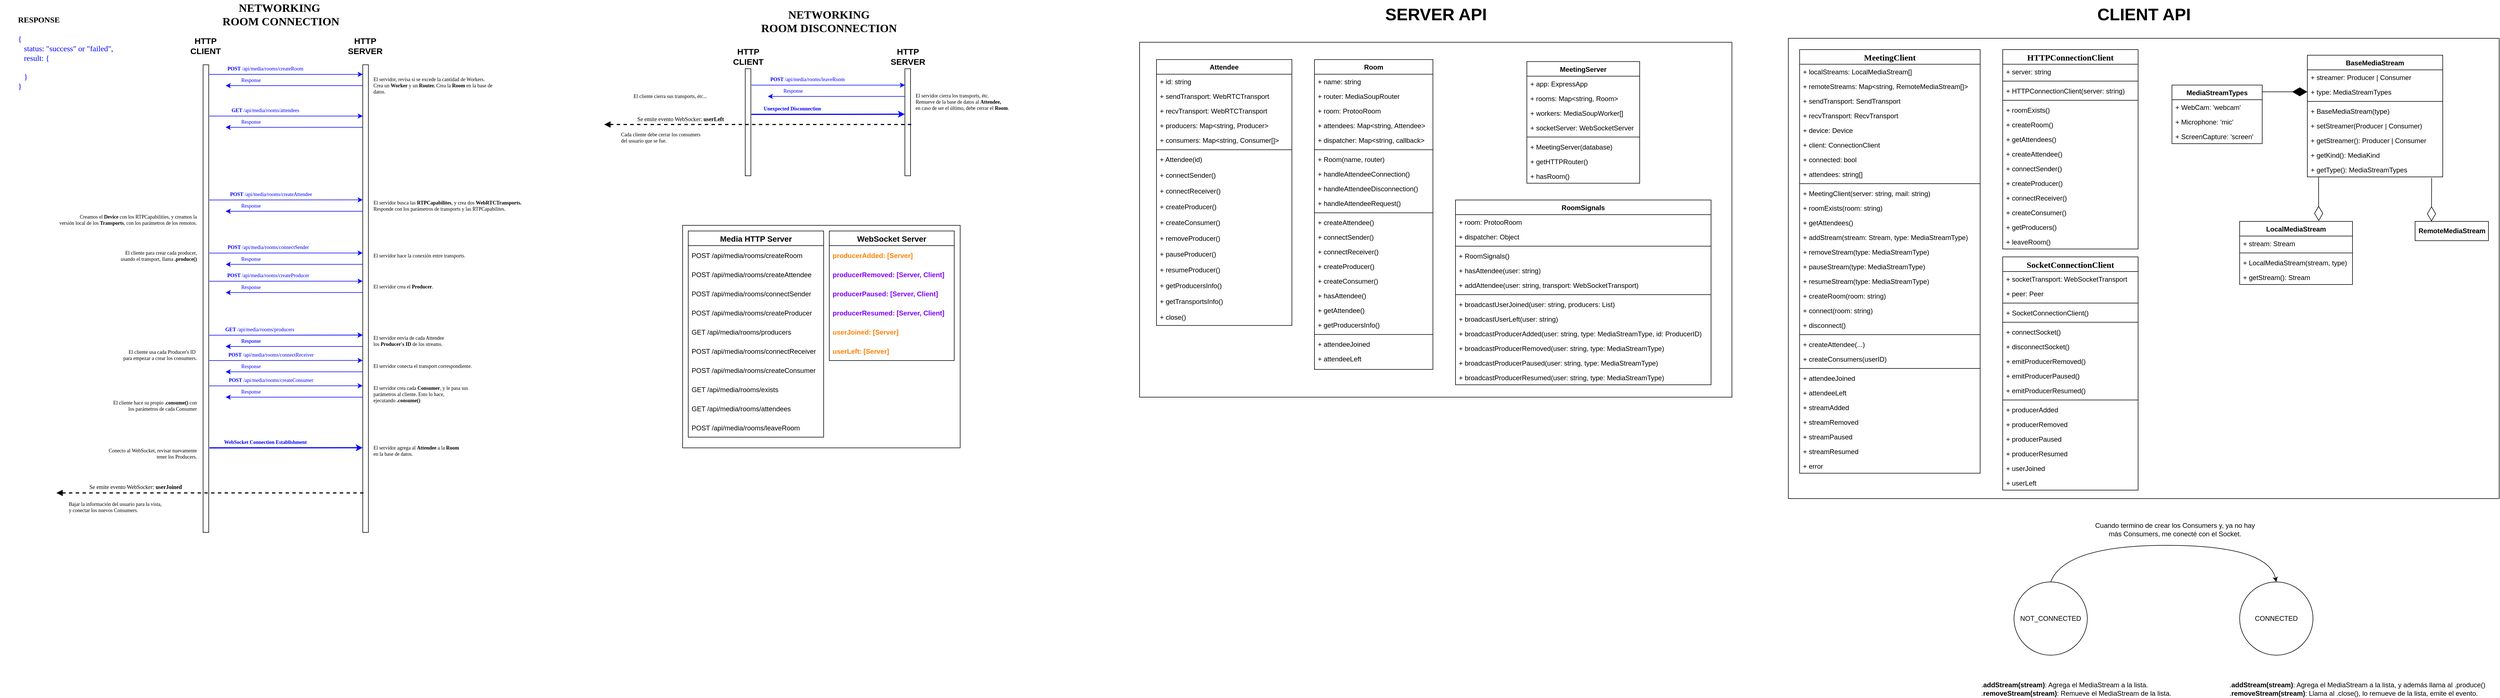 <mxfile version="13.4.5" type="device"><diagram id="kT0MT15N34aVbqSpCqCF" name="Page-1"><mxGraphModel dx="2680" dy="594" grid="1" gridSize="10" guides="1" tooltips="1" connect="1" arrows="1" fold="1" page="1" pageScale="1" pageWidth="1654" pageHeight="1169" math="0" shadow="0"><root><mxCell id="0"/><mxCell id="1" parent="0"/><mxCell id="p-jet3uF_SI62uWMLuTY-2" value="" style="rounded=0;whiteSpace=wrap;html=1;fillColor=none;" parent="1" vertex="1"><mxGeometry x="410" y="110" width="1050" height="630" as="geometry"/></mxCell><mxCell id="2UiwD6o0IBb22l9SRn9K-150" value="" style="rounded=0;whiteSpace=wrap;html=1;fillColor=none;" parent="1" vertex="1"><mxGeometry x="1560" y="103" width="1260" height="817" as="geometry"/></mxCell><mxCell id="2UiwD6o0IBb22l9SRn9K-189" value="" style="rounded=0;whiteSpace=wrap;html=1;fillColor=none;align=center;" parent="1" vertex="1"><mxGeometry x="-400" y="435" width="492" height="395" as="geometry"/></mxCell><mxCell id="AT_Orut9W9eNvEwbWdEx-23" value="" style="rounded=0;whiteSpace=wrap;html=1;" parent="1" vertex="1"><mxGeometry x="-1250" y="150" width="10" height="830" as="geometry"/></mxCell><mxCell id="AT_Orut9W9eNvEwbWdEx-24" value="" style="rounded=0;whiteSpace=wrap;html=1;" parent="1" vertex="1"><mxGeometry x="-967" y="150" width="10" height="830" as="geometry"/></mxCell><mxCell id="AT_Orut9W9eNvEwbWdEx-26" value="HTTP &lt;br&gt;CLIENT" style="text;html=1;align=center;verticalAlign=middle;resizable=0;points=[];autosize=1;fontSize=15;fontStyle=1" parent="1" vertex="1"><mxGeometry x="-1281" y="96" width="70" height="40" as="geometry"/></mxCell><mxCell id="AT_Orut9W9eNvEwbWdEx-27" value="HTTP &lt;br&gt;SERVER" style="text;html=1;align=center;verticalAlign=middle;resizable=0;points=[];autosize=1;fontSize=15;fontStyle=1" parent="1" vertex="1"><mxGeometry x="-1003" y="96" width="80" height="40" as="geometry"/></mxCell><mxCell id="AT_Orut9W9eNvEwbWdEx-30" value="" style="endArrow=classic;html=1;fontSize=15;fontColor=#0000FF;strokeColor=#0000FF;" parent="1" edge="1"><mxGeometry width="50" height="50" relative="1" as="geometry"><mxPoint x="-1239" y="167" as="sourcePoint"/><mxPoint x="-967" y="167" as="targetPoint"/></mxGeometry></mxCell><mxCell id="AT_Orut9W9eNvEwbWdEx-32" value="&lt;b&gt;POST &lt;/b&gt;/api/media/rooms/createRoom" style="text;html=1;align=center;verticalAlign=middle;resizable=0;points=[];autosize=1;fontSize=9;fontColor=#0000FF;fontFamily=Verdana;" parent="1" vertex="1"><mxGeometry x="-1240" y="147" width="200" height="20" as="geometry"/></mxCell><mxCell id="AT_Orut9W9eNvEwbWdEx-38" value="&lt;font color=&quot;#000000&quot;&gt;El servidor, revisa si se excede la cantidad de Workers. &lt;br&gt;Crea un &lt;b&gt;Worker&lt;/b&gt;&amp;nbsp;y un &lt;b&gt;Router. &lt;/b&gt;Crea la &lt;b&gt;Room&lt;/b&gt;&amp;nbsp;en la base de&lt;br&gt;datos.&lt;br&gt;&lt;/font&gt;" style="text;html=1;align=left;verticalAlign=middle;resizable=0;points=[];autosize=1;fontSize=9;fontFamily=Verdana;fontColor=#0000FF;" parent="1" vertex="1"><mxGeometry x="-950" y="167" width="300" height="40" as="geometry"/></mxCell><mxCell id="AT_Orut9W9eNvEwbWdEx-39" value="" style="endArrow=none;html=1;fontSize=15;entryX=-0.014;entryY=0.043;entryDx=0;entryDy=0;entryPerimeter=0;fontColor=#0000FF;strokeColor=#0000FF;startArrow=classic;startFill=1;endFill=0;" parent="1" edge="1"><mxGeometry width="50" height="50" relative="1" as="geometry"><mxPoint x="-1210" y="187" as="sourcePoint"/><mxPoint x="-967.0" y="187" as="targetPoint"/></mxGeometry></mxCell><mxCell id="AT_Orut9W9eNvEwbWdEx-40" value="Response" style="text;align=center;verticalAlign=middle;resizable=0;points=[];autosize=1;fontSize=9;fontFamily=Verdana;fontColor=#0000FF;" parent="1" vertex="1"><mxGeometry x="-1195" y="167" width="60" height="20" as="geometry"/></mxCell><mxCell id="AT_Orut9W9eNvEwbWdEx-41" value="" style="endArrow=classic;html=1;fontSize=15;entryX=-0.014;entryY=0.043;entryDx=0;entryDy=0;entryPerimeter=0;fontColor=#0000FF;strokeColor=#0000FF;" parent="1" edge="1"><mxGeometry width="50" height="50" relative="1" as="geometry"><mxPoint x="-1239" y="390" as="sourcePoint"/><mxPoint x="-967.14" y="389.78" as="targetPoint"/></mxGeometry></mxCell><mxCell id="AT_Orut9W9eNvEwbWdEx-42" value="&lt;b&gt;POST&amp;nbsp;&lt;/b&gt;/api/media/rooms/createAttendee" style="text;html=1;align=center;verticalAlign=middle;resizable=0;points=[];autosize=1;fontSize=9;fontColor=#0000FF;fontFamily=Verdana;" parent="1" vertex="1"><mxGeometry x="-1240" y="370" width="220" height="20" as="geometry"/></mxCell><mxCell id="AT_Orut9W9eNvEwbWdEx-43" value="" style="endArrow=none;html=1;fontSize=15;entryX=-0.014;entryY=0.043;entryDx=0;entryDy=0;entryPerimeter=0;fontColor=#0000FF;strokeColor=#0000FF;startArrow=classic;startFill=1;endFill=0;" parent="1" edge="1"><mxGeometry width="50" height="50" relative="1" as="geometry"><mxPoint x="-1210" y="410" as="sourcePoint"/><mxPoint x="-967" y="410" as="targetPoint"/></mxGeometry></mxCell><mxCell id="AT_Orut9W9eNvEwbWdEx-44" value="&lt;font color=&quot;#000000&quot;&gt;El servidor busca las&lt;b&gt; RTPCapabilites&lt;/b&gt;, y crea dos &lt;b&gt;WebRTCTransports.&lt;/b&gt;&lt;br&gt;Responde con los parámetros de transports y las RTPCapabilites.&lt;br&gt;&lt;/font&gt;" style="text;html=1;align=left;verticalAlign=middle;resizable=0;points=[];autosize=1;fontSize=9;fontFamily=Verdana;fontColor=#0000FF;" parent="1" vertex="1"><mxGeometry x="-950" y="385" width="360" height="30" as="geometry"/></mxCell><mxCell id="AT_Orut9W9eNvEwbWdEx-45" value="&lt;b style=&quot;font-size: 14px&quot;&gt;&lt;font color=&quot;#000000&quot; style=&quot;font-size: 14px&quot;&gt;RESPONSE&lt;/font&gt;&lt;br style=&quot;font-size: 14px&quot;&gt;&lt;/b&gt;&lt;br style=&quot;font-size: 14px&quot;&gt;{&lt;br style=&quot;font-size: 14px&quot;&gt;&amp;nbsp; &amp;nbsp;status: &quot;success&quot; or &quot;failed&quot;,&lt;br style=&quot;font-size: 14px&quot;&gt;&amp;nbsp; &amp;nbsp;result: {&lt;br&gt;&lt;br&gt;&amp;nbsp; &amp;nbsp;}&lt;br style=&quot;font-size: 14px&quot;&gt;}" style="text;html=1;align=left;verticalAlign=middle;resizable=0;points=[];autosize=1;fontSize=14;fontFamily=Verdana;fontColor=#0000FF;" parent="1" vertex="1"><mxGeometry x="-1580" y="60" width="230" height="140" as="geometry"/></mxCell><mxCell id="AT_Orut9W9eNvEwbWdEx-48" value="Response" style="text;align=center;verticalAlign=middle;resizable=0;points=[];autosize=1;fontSize=9;fontFamily=Verdana;fontColor=#0000FF;" parent="1" vertex="1"><mxGeometry x="-1195" y="390" width="60" height="20" as="geometry"/></mxCell><mxCell id="AT_Orut9W9eNvEwbWdEx-50" value="&lt;font color=&quot;#000000&quot;&gt;Creamos el &lt;b&gt;Device&lt;/b&gt;&amp;nbsp;con los RTPCapabilities, y creamos la &lt;br&gt;versión local de los &lt;b&gt;Transports&lt;/b&gt;, con los parámetros de los remotos.&lt;/font&gt;" style="text;html=1;align=right;verticalAlign=middle;resizable=0;points=[];autosize=1;fontSize=9;fontFamily=Verdana;fontColor=#0000FF;" parent="1" vertex="1"><mxGeometry x="-1610" y="410" width="350" height="30" as="geometry"/></mxCell><mxCell id="AT_Orut9W9eNvEwbWdEx-51" value="&lt;font color=&quot;#000000&quot;&gt;El cliente para crear cada producer, &lt;br&gt;usando el transport, llama&amp;nbsp;&lt;b&gt;.produce()&lt;/b&gt;&lt;/font&gt;" style="text;html=1;align=right;verticalAlign=middle;resizable=0;points=[];autosize=1;fontSize=9;fontFamily=Verdana;fontColor=#0000FF;" parent="1" vertex="1"><mxGeometry x="-1460" y="474.29" width="200" height="30" as="geometry"/></mxCell><mxCell id="AT_Orut9W9eNvEwbWdEx-52" value="" style="endArrow=classic;html=1;fontSize=15;entryX=-0.014;entryY=0.043;entryDx=0;entryDy=0;entryPerimeter=0;fontColor=#0000FF;strokeColor=#0000FF;" parent="1" edge="1"><mxGeometry width="50" height="50" relative="1" as="geometry"><mxPoint x="-1239" y="484.29" as="sourcePoint"/><mxPoint x="-967.14" y="484.07" as="targetPoint"/></mxGeometry></mxCell><mxCell id="AT_Orut9W9eNvEwbWdEx-53" value="&lt;b&gt;POST&amp;nbsp;&lt;/b&gt;/api/media/rooms/connectSender" style="text;html=1;align=center;verticalAlign=middle;resizable=0;points=[];autosize=1;fontSize=9;fontColor=#0000FF;fontFamily=Verdana;" parent="1" vertex="1"><mxGeometry x="-1240" y="464.29" width="210" height="20" as="geometry"/></mxCell><mxCell id="AT_Orut9W9eNvEwbWdEx-58" value="&lt;font color=&quot;#000000&quot;&gt;El servidor hace la conexión entre transports.&lt;br&gt;&lt;/font&gt;" style="text;html=1;align=left;verticalAlign=middle;resizable=0;points=[];autosize=1;fontSize=9;fontFamily=Verdana;fontColor=#0000FF;" parent="1" vertex="1"><mxGeometry x="-950" y="479.29" width="240" height="20" as="geometry"/></mxCell><mxCell id="AT_Orut9W9eNvEwbWdEx-59" value="" style="endArrow=none;html=1;fontSize=15;entryX=-0.014;entryY=0.043;entryDx=0;entryDy=0;entryPerimeter=0;fontColor=#0000FF;strokeColor=#0000FF;startArrow=classic;startFill=1;endFill=0;" parent="1" edge="1"><mxGeometry width="50" height="50" relative="1" as="geometry"><mxPoint x="-1210" y="504.29" as="sourcePoint"/><mxPoint x="-967" y="504.29" as="targetPoint"/></mxGeometry></mxCell><mxCell id="AT_Orut9W9eNvEwbWdEx-60" value="Response" style="text;align=center;verticalAlign=middle;resizable=0;points=[];autosize=1;fontSize=9;fontFamily=Verdana;fontColor=#0000FF;" parent="1" vertex="1"><mxGeometry x="-1195" y="484.29" width="60" height="20" as="geometry"/></mxCell><mxCell id="AT_Orut9W9eNvEwbWdEx-61" value="&lt;b&gt;POST&amp;nbsp;&lt;/b&gt;/api/media/rooms/createProducer" style="text;html=1;align=center;verticalAlign=middle;resizable=0;points=[];autosize=1;fontSize=9;fontColor=#0000FF;fontFamily=Verdana;" parent="1" vertex="1"><mxGeometry x="-1240" y="514.29" width="210" height="20" as="geometry"/></mxCell><mxCell id="AT_Orut9W9eNvEwbWdEx-62" value="" style="endArrow=classic;html=1;fontSize=15;entryX=-0.014;entryY=0.043;entryDx=0;entryDy=0;entryPerimeter=0;fontColor=#0000FF;strokeColor=#0000FF;" parent="1" edge="1"><mxGeometry width="50" height="50" relative="1" as="geometry"><mxPoint x="-1239" y="534.29" as="sourcePoint"/><mxPoint x="-967.14" y="534.07" as="targetPoint"/></mxGeometry></mxCell><mxCell id="AT_Orut9W9eNvEwbWdEx-63" value="&lt;font color=&quot;#000000&quot;&gt;El servidor crea el &lt;b&gt;Producer&lt;/b&gt;.&lt;br&gt;&lt;/font&gt;" style="text;html=1;align=left;verticalAlign=middle;resizable=0;points=[];autosize=1;fontSize=9;fontFamily=Verdana;fontColor=#0000FF;" parent="1" vertex="1"><mxGeometry x="-950" y="534.29" width="160" height="20" as="geometry"/></mxCell><mxCell id="AT_Orut9W9eNvEwbWdEx-64" value="" style="endArrow=none;html=1;fontSize=15;entryX=-0.014;entryY=0.043;entryDx=0;entryDy=0;entryPerimeter=0;fontColor=#0000FF;strokeColor=#0000FF;startArrow=classic;startFill=1;endFill=0;" parent="1" edge="1"><mxGeometry width="50" height="50" relative="1" as="geometry"><mxPoint x="-1210" y="554.29" as="sourcePoint"/><mxPoint x="-967" y="554.29" as="targetPoint"/></mxGeometry></mxCell><mxCell id="AT_Orut9W9eNvEwbWdEx-65" value="Response" style="text;align=center;verticalAlign=middle;resizable=0;points=[];autosize=1;fontSize=9;fontFamily=Verdana;fontColor=#0000FF;" parent="1" vertex="1"><mxGeometry x="-1195" y="534.29" width="60" height="20" as="geometry"/></mxCell><mxCell id="AT_Orut9W9eNvEwbWdEx-76" value="&lt;b&gt;GET&amp;nbsp;&lt;/b&gt;/api/media/rooms/producers" style="text;html=1;align=center;verticalAlign=middle;resizable=0;points=[];autosize=1;fontSize=9;fontColor=#0000FF;fontFamily=Verdana;" parent="1" vertex="1"><mxGeometry x="-1240" y="610" width="180" height="20" as="geometry"/></mxCell><mxCell id="AT_Orut9W9eNvEwbWdEx-77" value="" style="endArrow=classic;html=1;fontSize=15;entryX=-0.014;entryY=0.043;entryDx=0;entryDy=0;entryPerimeter=0;fontColor=#0000FF;strokeColor=#0000FF;" parent="1" edge="1"><mxGeometry width="50" height="50" relative="1" as="geometry"><mxPoint x="-1239" y="630" as="sourcePoint"/><mxPoint x="-967.14" y="629.78" as="targetPoint"/></mxGeometry></mxCell><mxCell id="AT_Orut9W9eNvEwbWdEx-78" value="" style="endArrow=none;html=1;fontSize=15;entryX=-0.014;entryY=0.043;entryDx=0;entryDy=0;entryPerimeter=0;fontColor=#0000FF;strokeColor=#0000FF;startArrow=classic;startFill=1;endFill=0;" parent="1" edge="1"><mxGeometry width="50" height="50" relative="1" as="geometry"><mxPoint x="-1210" y="650" as="sourcePoint"/><mxPoint x="-967" y="650" as="targetPoint"/></mxGeometry></mxCell><mxCell id="AT_Orut9W9eNvEwbWdEx-79" value="Response" style="text;align=center;verticalAlign=middle;resizable=0;points=[];autosize=1;fontSize=9;fontFamily=Verdana;fontColor=#0000FF;" parent="1" vertex="1"><mxGeometry x="-1195" y="630" width="60" height="20" as="geometry"/></mxCell><mxCell id="AT_Orut9W9eNvEwbWdEx-80" value="&lt;font color=&quot;#000000&quot;&gt;El servidor envía de cada Attendee &lt;br&gt;los &lt;b&gt;Producer's ID&lt;/b&gt; de los streams.&lt;br&gt;&lt;/font&gt;" style="text;html=1;align=left;verticalAlign=middle;resizable=0;points=[];autosize=1;fontSize=9;fontFamily=Verdana;fontColor=#0000FF;" parent="1" vertex="1"><mxGeometry x="-950" y="625" width="190" height="30" as="geometry"/></mxCell><mxCell id="AT_Orut9W9eNvEwbWdEx-83" value="&lt;div&gt;&lt;font color=&quot;#000000&quot;&gt;El cliente usa cada Producer's ID&amp;nbsp;&lt;/font&gt;&lt;/div&gt;&lt;div&gt;&lt;font color=&quot;#000000&quot;&gt;para empezar a crear los consumers.&lt;/font&gt;&lt;/div&gt;" style="text;html=1;align=right;verticalAlign=middle;resizable=0;points=[];autosize=1;fontSize=9;fontFamily=Verdana;fontColor=#0000FF;" parent="1" vertex="1"><mxGeometry x="-1460" y="650" width="200" height="30" as="geometry"/></mxCell><mxCell id="AT_Orut9W9eNvEwbWdEx-87" value="&lt;b&gt;POST&amp;nbsp;&lt;/b&gt;/api/media/rooms/connectReceiver" style="text;html=1;align=center;verticalAlign=middle;resizable=0;points=[];autosize=1;fontSize=9;fontColor=#0000FF;fontFamily=Verdana;" parent="1" vertex="1"><mxGeometry x="-1240" y="655" width="220" height="20" as="geometry"/></mxCell><mxCell id="AT_Orut9W9eNvEwbWdEx-88" value="" style="endArrow=classic;html=1;fontSize=15;entryX=-0.014;entryY=0.043;entryDx=0;entryDy=0;entryPerimeter=0;fontColor=#0000FF;strokeColor=#0000FF;" parent="1" edge="1"><mxGeometry width="50" height="50" relative="1" as="geometry"><mxPoint x="-1239" y="675" as="sourcePoint"/><mxPoint x="-967.14" y="674.78" as="targetPoint"/></mxGeometry></mxCell><mxCell id="AT_Orut9W9eNvEwbWdEx-89" value="Response" style="text;align=center;verticalAlign=middle;resizable=0;points=[];autosize=1;fontSize=9;fontFamily=Verdana;fontColor=#0000FF;" parent="1" vertex="1"><mxGeometry x="-1195" y="675" width="60" height="20" as="geometry"/></mxCell><mxCell id="AT_Orut9W9eNvEwbWdEx-90" value="" style="endArrow=none;html=1;fontSize=15;entryX=-0.014;entryY=0.043;entryDx=0;entryDy=0;entryPerimeter=0;fontColor=#0000FF;strokeColor=#0000FF;startArrow=classic;startFill=1;endFill=0;" parent="1" edge="1"><mxGeometry width="50" height="50" relative="1" as="geometry"><mxPoint x="-1210" y="695" as="sourcePoint"/><mxPoint x="-967" y="695" as="targetPoint"/></mxGeometry></mxCell><mxCell id="AT_Orut9W9eNvEwbWdEx-91" value="&lt;font color=&quot;#000000&quot;&gt;El servidor conecta el transport correspondiente.&lt;br&gt;&lt;/font&gt;" style="text;html=1;align=left;verticalAlign=middle;resizable=0;points=[];autosize=1;fontSize=9;fontFamily=Verdana;fontColor=#0000FF;" parent="1" vertex="1"><mxGeometry x="-950" y="675" width="260" height="20" as="geometry"/></mxCell><mxCell id="AT_Orut9W9eNvEwbWdEx-94" value="&lt;b&gt;POST&amp;nbsp;&lt;/b&gt;/api/media/rooms/createConsumer" style="text;html=1;align=center;verticalAlign=middle;resizable=0;points=[];autosize=1;fontSize=9;fontColor=#0000FF;fontFamily=Verdana;" parent="1" vertex="1"><mxGeometry x="-1240" y="700" width="220" height="20" as="geometry"/></mxCell><mxCell id="AT_Orut9W9eNvEwbWdEx-95" value="" style="endArrow=classic;html=1;fontSize=15;entryX=-0.014;entryY=0.043;entryDx=0;entryDy=0;entryPerimeter=0;fontColor=#0000FF;strokeColor=#0000FF;" parent="1" edge="1"><mxGeometry width="50" height="50" relative="1" as="geometry"><mxPoint x="-1239" y="720" as="sourcePoint"/><mxPoint x="-967.14" y="719.78" as="targetPoint"/></mxGeometry></mxCell><mxCell id="AT_Orut9W9eNvEwbWdEx-96" value="Response" style="text;align=center;verticalAlign=middle;resizable=0;points=[];autosize=1;fontSize=9;fontFamily=Verdana;fontColor=#0000FF;" parent="1" vertex="1"><mxGeometry x="-1195" y="720" width="60" height="20" as="geometry"/></mxCell><mxCell id="AT_Orut9W9eNvEwbWdEx-97" value="" style="endArrow=none;html=1;fontSize=15;entryX=-0.014;entryY=0.043;entryDx=0;entryDy=0;entryPerimeter=0;fontColor=#0000FF;strokeColor=#0000FF;startArrow=classic;startFill=1;endFill=0;" parent="1" edge="1"><mxGeometry width="50" height="50" relative="1" as="geometry"><mxPoint x="-1210" y="740" as="sourcePoint"/><mxPoint x="-967" y="740" as="targetPoint"/></mxGeometry></mxCell><mxCell id="AT_Orut9W9eNvEwbWdEx-98" value="&lt;font color=&quot;#000000&quot;&gt;El servidor crea cada &lt;b&gt;Consumer&lt;/b&gt;, y le pasa sus&lt;br&gt;parámetros al cliente. Esto lo hace, &lt;br&gt;ejecutando &lt;b&gt;.consume()&lt;/b&gt;&lt;br&gt;&lt;/font&gt;" style="text;html=1;align=left;verticalAlign=middle;resizable=0;points=[];autosize=1;fontSize=9;fontFamily=Verdana;fontColor=#0000FF;" parent="1" vertex="1"><mxGeometry x="-950" y="715" width="240" height="40" as="geometry"/></mxCell><mxCell id="AT_Orut9W9eNvEwbWdEx-99" value="&lt;font color=&quot;#000000&quot;&gt;El cliente hace su propio &lt;b&gt;.consume() &lt;/b&gt;con &lt;br&gt;los parámetros de cada Consumer&lt;br&gt;&lt;/font&gt;" style="text;html=1;align=right;verticalAlign=middle;resizable=0;points=[];autosize=1;fontSize=9;fontFamily=Verdana;fontColor=#0000FF;" parent="1" vertex="1"><mxGeometry x="-1480" y="740" width="220" height="30" as="geometry"/></mxCell><mxCell id="AT_Orut9W9eNvEwbWdEx-102" value="" style="endArrow=none;html=1;fontFamily=Verdana;fontSize=9;strokeWidth=2;dashed=1;startArrow=block;startFill=1;endFill=0;" parent="1" edge="1"><mxGeometry width="50" height="50" relative="1" as="geometry"><mxPoint x="-1510" y="910" as="sourcePoint"/><mxPoint x="-960" y="910" as="targetPoint"/></mxGeometry></mxCell><mxCell id="AT_Orut9W9eNvEwbWdEx-104" value="Se emite evento WebSocker: &lt;b style=&quot;font-size: 10px;&quot;&gt;userJoined&lt;/b&gt;" style="text;html=1;align=center;verticalAlign=middle;resizable=0;points=[];autosize=1;fontSize=10;fontFamily=Verdana;fontColor=#000000;" parent="1" vertex="1"><mxGeometry x="-1490" y="889" width="240" height="20" as="geometry"/></mxCell><mxCell id="AT_Orut9W9eNvEwbWdEx-117" value="" style="endArrow=classic;html=1;fontSize=15;entryX=-0.014;entryY=0.043;entryDx=0;entryDy=0;entryPerimeter=0;fontColor=#0000FF;strokeColor=#0000FF;" parent="1" edge="1"><mxGeometry width="50" height="50" relative="1" as="geometry"><mxPoint x="-1239" y="630" as="sourcePoint"/><mxPoint x="-967.14" y="629.78" as="targetPoint"/></mxGeometry></mxCell><mxCell id="AT_Orut9W9eNvEwbWdEx-118" value="Response" style="text;align=center;verticalAlign=middle;resizable=0;points=[];autosize=1;fontSize=9;fontFamily=Verdana;fontColor=#0000FF;" parent="1" vertex="1"><mxGeometry x="-1195" y="630" width="60" height="20" as="geometry"/></mxCell><mxCell id="AT_Orut9W9eNvEwbWdEx-120" value="" style="endArrow=none;html=1;fontSize=15;entryX=-0.014;entryY=0.043;entryDx=0;entryDy=0;entryPerimeter=0;fontColor=#0000FF;strokeColor=#0000FF;startArrow=classic;startFill=1;endFill=0;" parent="1" edge="1"><mxGeometry width="50" height="50" relative="1" as="geometry"><mxPoint x="-1210" y="650" as="sourcePoint"/><mxPoint x="-967" y="650" as="targetPoint"/></mxGeometry></mxCell><mxCell id="AT_Orut9W9eNvEwbWdEx-121" value="&lt;b&gt;WebSocket Connection Establishment&lt;/b&gt;" style="text;html=1;align=center;verticalAlign=middle;resizable=0;points=[];autosize=1;fontSize=9;fontColor=#0000FF;fontFamily=Verdana;" parent="1" vertex="1"><mxGeometry x="-1240" y="810" width="200" height="20" as="geometry"/></mxCell><mxCell id="AT_Orut9W9eNvEwbWdEx-122" value="" style="endArrow=classic;html=1;fontSize=15;entryX=-0.014;entryY=0.043;entryDx=0;entryDy=0;entryPerimeter=0;fontColor=#0000FF;strokeColor=#0000FF;strokeWidth=2;" parent="1" edge="1"><mxGeometry width="50" height="50" relative="1" as="geometry"><mxPoint x="-1239" y="830" as="sourcePoint"/><mxPoint x="-967.14" y="829.78" as="targetPoint"/></mxGeometry></mxCell><mxCell id="AT_Orut9W9eNvEwbWdEx-125" value="&lt;font color=&quot;#000000&quot;&gt;Conecto al WebSocket, revisar nuevamente &lt;br&gt;tener los Producers.&lt;br&gt;&lt;/font&gt;" style="text;html=1;align=right;verticalAlign=middle;resizable=0;points=[];autosize=1;fontSize=9;fontFamily=Verdana;fontColor=#0000FF;" parent="1" vertex="1"><mxGeometry x="-1490" y="825" width="230" height="30" as="geometry"/></mxCell><mxCell id="AT_Orut9W9eNvEwbWdEx-128" value="&lt;font color=&quot;#000000&quot;&gt;El servidor agrega al &lt;b&gt;Attendee &lt;/b&gt;a la &lt;b&gt;Room &lt;/b&gt;&lt;br&gt;&lt;div style=&quot;&quot;&gt;&lt;span&gt;en la base de datos.&amp;nbsp;&lt;/span&gt;&lt;/div&gt;&lt;/font&gt;" style="text;html=1;align=left;verticalAlign=middle;resizable=0;points=[];autosize=1;fontSize=9;fontFamily=Verdana;fontColor=#0000FF;" parent="1" vertex="1"><mxGeometry x="-950" y="820" width="220" height="30" as="geometry"/></mxCell><mxCell id="AT_Orut9W9eNvEwbWdEx-129" value="NETWORKING&lt;br style=&quot;font-size: 20px&quot;&gt;&amp;nbsp;ROOM CONNECTION" style="text;html=1;align=center;verticalAlign=middle;resizable=0;points=[];autosize=1;fontSize=20;fontFamily=Verdana;fontColor=#000000;fontStyle=1" parent="1" vertex="1"><mxGeometry x="-1240" y="35" width="250" height="50" as="geometry"/></mxCell><mxCell id="AT_Orut9W9eNvEwbWdEx-130" value="" style="rounded=0;whiteSpace=wrap;html=1;" parent="1" vertex="1"><mxGeometry x="-289" y="157" width="10" height="190" as="geometry"/></mxCell><mxCell id="AT_Orut9W9eNvEwbWdEx-131" value="" style="rounded=0;whiteSpace=wrap;html=1;" parent="1" vertex="1"><mxGeometry x="-6" y="157" width="10" height="190" as="geometry"/></mxCell><mxCell id="AT_Orut9W9eNvEwbWdEx-132" value="HTTP &lt;br&gt;CLIENT" style="text;html=1;align=center;verticalAlign=middle;resizable=0;points=[];autosize=1;fontSize=15;fontStyle=1" parent="1" vertex="1"><mxGeometry x="-319" y="115" width="70" height="40" as="geometry"/></mxCell><mxCell id="AT_Orut9W9eNvEwbWdEx-133" value="HTTP &lt;br&gt;SERVER" style="text;html=1;align=center;verticalAlign=middle;resizable=0;points=[];autosize=1;fontSize=15;fontStyle=1" parent="1" vertex="1"><mxGeometry x="-41" y="115" width="80" height="40" as="geometry"/></mxCell><mxCell id="AT_Orut9W9eNvEwbWdEx-184" value="NETWORKING&lt;br style=&quot;font-size: 20px&quot;&gt;ROOM DISCONNECTION" style="text;html=1;align=center;verticalAlign=middle;resizable=0;points=[];autosize=1;fontSize=20;fontFamily=Verdana;fontColor=#000000;fontStyle=1" parent="1" vertex="1"><mxGeometry x="-281" y="47" width="280" height="50" as="geometry"/></mxCell><mxCell id="AT_Orut9W9eNvEwbWdEx-199" value="&lt;b&gt;Unexpected Disconnection&lt;/b&gt;" style="text;html=1;align=center;verticalAlign=middle;resizable=0;points=[];autosize=1;fontSize=9;fontColor=#0000FF;fontFamily=Verdana;" parent="1" vertex="1"><mxGeometry x="-281" y="218" width="150" height="20" as="geometry"/></mxCell><mxCell id="AT_Orut9W9eNvEwbWdEx-200" value="" style="endArrow=classic;html=1;fontSize=15;entryX=-0.014;entryY=0.043;entryDx=0;entryDy=0;entryPerimeter=0;fontColor=#0000FF;strokeColor=#0000FF;strokeWidth=2;" parent="1" edge="1"><mxGeometry width="50" height="50" relative="1" as="geometry"><mxPoint x="-278" y="238" as="sourcePoint"/><mxPoint x="-6.14" y="237.78" as="targetPoint"/></mxGeometry></mxCell><mxCell id="AT_Orut9W9eNvEwbWdEx-201" value="" style="endArrow=none;html=1;fontFamily=Verdana;fontSize=9;strokeWidth=2;dashed=1;startArrow=block;startFill=1;endFill=0;" parent="1" edge="1"><mxGeometry width="50" height="50" relative="1" as="geometry"><mxPoint x="-539" y="256" as="sourcePoint"/><mxPoint x="11" y="256" as="targetPoint"/></mxGeometry></mxCell><mxCell id="AT_Orut9W9eNvEwbWdEx-202" value="Se emite evento WebSocker: &lt;b style=&quot;font-size: 10px&quot;&gt;userLeft&lt;/b&gt;" style="text;html=1;align=center;verticalAlign=middle;resizable=0;points=[];autosize=1;fontSize=10;fontFamily=Verdana;fontColor=#000000;" parent="1" vertex="1"><mxGeometry x="-519" y="236.0" width="230" height="20" as="geometry"/></mxCell><mxCell id="AT_Orut9W9eNvEwbWdEx-206" value="&lt;font color=&quot;#000000&quot;&gt;El servidor cierra los transports, étc. &lt;br&gt;Remueve de la base de datos al &lt;b&gt;Attendee,&lt;/b&gt;&lt;br&gt;en caso de ser el último, debe cerrar el &lt;b&gt;Room&lt;/b&gt;.&lt;br&gt;&lt;/font&gt;" style="text;html=1;align=left;verticalAlign=middle;resizable=0;points=[];autosize=1;fontSize=9;fontFamily=Verdana;fontColor=#0000FF;" parent="1" vertex="1"><mxGeometry x="11" y="196" width="240" height="40" as="geometry"/></mxCell><mxCell id="AT_Orut9W9eNvEwbWdEx-207" value="&lt;font color=&quot;#000000&quot;&gt;El cliente cierra sus transports, étc...&lt;br&gt;&lt;/font&gt;" style="text;html=1;align=left;verticalAlign=middle;resizable=0;points=[];autosize=1;fontSize=9;fontFamily=Verdana;fontColor=#0000FF;" parent="1" vertex="1"><mxGeometry x="-489" y="196" width="200" height="20" as="geometry"/></mxCell><mxCell id="AT_Orut9W9eNvEwbWdEx-208" value="Cada cliente debe cerrar los consumers &lt;br&gt;del usuario que se fue." style="text;html=1;align=left;verticalAlign=middle;resizable=0;points=[];autosize=1;fontSize=9;fontFamily=Verdana;" parent="1" vertex="1"><mxGeometry x="-511" y="264" width="210" height="30" as="geometry"/></mxCell><mxCell id="AT_Orut9W9eNvEwbWdEx-209" value="Bajar la información del usuario para la vista,&lt;br&gt;y conectar los nuevos Consumers." style="text;html=1;align=left;verticalAlign=middle;resizable=0;points=[];autosize=1;fontSize=9;fontFamily=Verdana;" parent="1" vertex="1"><mxGeometry x="-1490" y="920" width="240" height="30" as="geometry"/></mxCell><mxCell id="jBTPS0Ehsr4htuqAeT-W-1" value="SocketConnectionClient" style="swimlane;fontStyle=1;align=center;verticalAlign=middle;childLayout=stackLayout;horizontal=1;startSize=26;horizontalStack=0;resizeParent=1;resizeParentMax=0;resizeLast=0;collapsible=1;marginBottom=0;fontFamily=Verdana;fontSize=15;fontColor=#000000;html=0;" parent="1" vertex="1"><mxGeometry x="1940" y="491" width="240" height="414" as="geometry"/></mxCell><mxCell id="jBTPS0Ehsr4htuqAeT-W-3" value="+ socketTransport: WebSocketTransport" style="text;strokeColor=none;fillColor=none;align=left;verticalAlign=top;spacingLeft=4;spacingRight=4;overflow=hidden;rotatable=0;points=[[0,0.5],[1,0.5]];portConstraint=eastwest;" parent="jBTPS0Ehsr4htuqAeT-W-1" vertex="1"><mxGeometry y="26" width="240" height="26" as="geometry"/></mxCell><mxCell id="jBTPS0Ehsr4htuqAeT-W-4" value="+ peer: Peer" style="text;strokeColor=none;fillColor=none;align=left;verticalAlign=top;spacingLeft=4;spacingRight=4;overflow=hidden;rotatable=0;points=[[0,0.5],[1,0.5]];portConstraint=eastwest;" parent="jBTPS0Ehsr4htuqAeT-W-1" vertex="1"><mxGeometry y="52" width="240" height="26" as="geometry"/></mxCell><mxCell id="jBTPS0Ehsr4htuqAeT-W-5" value="" style="line;strokeWidth=1;fillColor=none;align=left;verticalAlign=middle;spacingTop=-1;spacingLeft=3;spacingRight=3;rotatable=0;labelPosition=right;points=[];portConstraint=eastwest;" parent="jBTPS0Ehsr4htuqAeT-W-1" vertex="1"><mxGeometry y="78" width="240" height="8" as="geometry"/></mxCell><mxCell id="jBTPS0Ehsr4htuqAeT-W-6" value="+ SocketConnectionClient()" style="text;strokeColor=none;fillColor=none;align=left;verticalAlign=top;spacingLeft=4;spacingRight=4;overflow=hidden;rotatable=0;points=[[0,0.5],[1,0.5]];portConstraint=eastwest;" parent="jBTPS0Ehsr4htuqAeT-W-1" vertex="1"><mxGeometry y="86" width="240" height="26" as="geometry"/></mxCell><mxCell id="jBTPS0Ehsr4htuqAeT-W-7" value="" style="line;strokeWidth=1;fillColor=none;align=left;verticalAlign=middle;spacingTop=-1;spacingLeft=3;spacingRight=3;rotatable=0;labelPosition=right;points=[];portConstraint=eastwest;" parent="jBTPS0Ehsr4htuqAeT-W-1" vertex="1"><mxGeometry y="112" width="240" height="8" as="geometry"/></mxCell><mxCell id="jBTPS0Ehsr4htuqAeT-W-18" value="+ connectSocket()" style="text;strokeColor=none;fillColor=none;align=left;verticalAlign=top;spacingLeft=4;spacingRight=4;overflow=hidden;rotatable=0;points=[[0,0.5],[1,0.5]];portConstraint=eastwest;" parent="jBTPS0Ehsr4htuqAeT-W-1" vertex="1"><mxGeometry y="120" width="240" height="26" as="geometry"/></mxCell><mxCell id="jBTPS0Ehsr4htuqAeT-W-19" value="+ disconnectSocket()" style="text;strokeColor=none;fillColor=none;align=left;verticalAlign=top;spacingLeft=4;spacingRight=4;overflow=hidden;rotatable=0;points=[[0,0.5],[1,0.5]];portConstraint=eastwest;" parent="jBTPS0Ehsr4htuqAeT-W-1" vertex="1"><mxGeometry y="146" width="240" height="26" as="geometry"/></mxCell><mxCell id="jBTPS0Ehsr4htuqAeT-W-20" value="+ emitProducerRemoved()" style="text;strokeColor=none;fillColor=none;align=left;verticalAlign=top;spacingLeft=4;spacingRight=4;overflow=hidden;rotatable=0;points=[[0,0.5],[1,0.5]];portConstraint=eastwest;" parent="jBTPS0Ehsr4htuqAeT-W-1" vertex="1"><mxGeometry y="172" width="240" height="26" as="geometry"/></mxCell><mxCell id="jBTPS0Ehsr4htuqAeT-W-21" value="+ emitProducerPaused()" style="text;strokeColor=none;fillColor=none;align=left;verticalAlign=top;spacingLeft=4;spacingRight=4;overflow=hidden;rotatable=0;points=[[0,0.5],[1,0.5]];portConstraint=eastwest;" parent="jBTPS0Ehsr4htuqAeT-W-1" vertex="1"><mxGeometry y="198" width="240" height="26" as="geometry"/></mxCell><mxCell id="jBTPS0Ehsr4htuqAeT-W-22" value="+ emitProducerResumed()" style="text;strokeColor=none;fillColor=none;align=left;verticalAlign=top;spacingLeft=4;spacingRight=4;overflow=hidden;rotatable=0;points=[[0,0.5],[1,0.5]];portConstraint=eastwest;" parent="jBTPS0Ehsr4htuqAeT-W-1" vertex="1"><mxGeometry y="224" width="240" height="26" as="geometry"/></mxCell><mxCell id="jBTPS0Ehsr4htuqAeT-W-23" value="" style="line;strokeWidth=1;fillColor=none;align=left;verticalAlign=middle;spacingTop=-1;spacingLeft=3;spacingRight=3;rotatable=0;labelPosition=right;points=[];portConstraint=eastwest;" parent="jBTPS0Ehsr4htuqAeT-W-1" vertex="1"><mxGeometry y="250" width="240" height="8" as="geometry"/></mxCell><mxCell id="jBTPS0Ehsr4htuqAeT-W-24" value="+ producerAdded" style="text;strokeColor=none;fillColor=none;align=left;verticalAlign=top;spacingLeft=4;spacingRight=4;overflow=hidden;rotatable=0;points=[[0,0.5],[1,0.5]];portConstraint=eastwest;" parent="jBTPS0Ehsr4htuqAeT-W-1" vertex="1"><mxGeometry y="258" width="240" height="26" as="geometry"/></mxCell><mxCell id="jBTPS0Ehsr4htuqAeT-W-25" value="+ producerRemoved" style="text;strokeColor=none;fillColor=none;align=left;verticalAlign=top;spacingLeft=4;spacingRight=4;overflow=hidden;rotatable=0;points=[[0,0.5],[1,0.5]];portConstraint=eastwest;" parent="jBTPS0Ehsr4htuqAeT-W-1" vertex="1"><mxGeometry y="284" width="240" height="26" as="geometry"/></mxCell><mxCell id="jBTPS0Ehsr4htuqAeT-W-26" value="+ producerPaused" style="text;strokeColor=none;fillColor=none;align=left;verticalAlign=top;spacingLeft=4;spacingRight=4;overflow=hidden;rotatable=0;points=[[0,0.5],[1,0.5]];portConstraint=eastwest;" parent="jBTPS0Ehsr4htuqAeT-W-1" vertex="1"><mxGeometry y="310" width="240" height="26" as="geometry"/></mxCell><mxCell id="jBTPS0Ehsr4htuqAeT-W-27" value="+ producerResumed" style="text;strokeColor=none;fillColor=none;align=left;verticalAlign=top;spacingLeft=4;spacingRight=4;overflow=hidden;rotatable=0;points=[[0,0.5],[1,0.5]];portConstraint=eastwest;" parent="jBTPS0Ehsr4htuqAeT-W-1" vertex="1"><mxGeometry y="336" width="240" height="26" as="geometry"/></mxCell><mxCell id="jBTPS0Ehsr4htuqAeT-W-28" value="+ userJoined" style="text;strokeColor=none;fillColor=none;align=left;verticalAlign=top;spacingLeft=4;spacingRight=4;overflow=hidden;rotatable=0;points=[[0,0.5],[1,0.5]];portConstraint=eastwest;" parent="jBTPS0Ehsr4htuqAeT-W-1" vertex="1"><mxGeometry y="362" width="240" height="26" as="geometry"/></mxCell><mxCell id="jBTPS0Ehsr4htuqAeT-W-29" value="+ userLeft" style="text;strokeColor=none;fillColor=none;align=left;verticalAlign=top;spacingLeft=4;spacingRight=4;overflow=hidden;rotatable=0;points=[[0,0.5],[1,0.5]];portConstraint=eastwest;" parent="jBTPS0Ehsr4htuqAeT-W-1" vertex="1"><mxGeometry y="388" width="240" height="26" as="geometry"/></mxCell><mxCell id="2UiwD6o0IBb22l9SRn9K-21" value="NOT_CONNECTED" style="ellipse;whiteSpace=wrap;html=1;aspect=fixed;fillColor=none;" parent="1" vertex="1"><mxGeometry x="1960" y="1068" width="130" height="130" as="geometry"/></mxCell><mxCell id="2UiwD6o0IBb22l9SRn9K-22" value="CONNECTED" style="ellipse;whiteSpace=wrap;html=1;aspect=fixed;fillColor=none;" parent="1" vertex="1"><mxGeometry x="2360" y="1068" width="130" height="130" as="geometry"/></mxCell><mxCell id="2UiwD6o0IBb22l9SRn9K-24" value="" style="curved=1;endArrow=classic;html=1;exitX=0.5;exitY=0;exitDx=0;exitDy=0;entryX=0.5;entryY=0;entryDx=0;entryDy=0;" parent="1" source="2UiwD6o0IBb22l9SRn9K-21" target="2UiwD6o0IBb22l9SRn9K-22" edge="1"><mxGeometry width="50" height="50" relative="1" as="geometry"><mxPoint x="2010" y="1333" as="sourcePoint"/><mxPoint x="2060" y="1283" as="targetPoint"/><Array as="points"><mxPoint x="2050" y="1003"/><mxPoint x="2410" y="1003"/></Array></mxGeometry></mxCell><mxCell id="2UiwD6o0IBb22l9SRn9K-27" value=".&lt;b&gt;addStream(stream)&lt;/b&gt;: Agrega el MediaStream a la lista.&lt;br&gt;.&lt;b&gt;removeStream(stream)&lt;/b&gt;: Remueve el MediaStream de la lista." style="text;html=1;align=left;verticalAlign=middle;resizable=0;points=[];autosize=1;" parent="1" vertex="1"><mxGeometry x="1900" y="1243" width="360" height="30" as="geometry"/></mxCell><mxCell id="2UiwD6o0IBb22l9SRn9K-28" value=".&lt;b&gt;addStream(stream)&lt;/b&gt;: Agrega el MediaStream a la lista, y además llama al .produce()&lt;br&gt;.&lt;b&gt;removeStream(stream)&lt;/b&gt;: Llama al .close(), lo remueve de la lista, emite el evento." style="text;html=1;align=left;verticalAlign=middle;resizable=0;points=[];autosize=1;" parent="1" vertex="1"><mxGeometry x="2340" y="1243" width="480" height="30" as="geometry"/></mxCell><mxCell id="2UiwD6o0IBb22l9SRn9K-86" value="&lt;b&gt;RemoteMediaStream&lt;/b&gt;" style="html=1;fillColor=none;align=center;" parent="1" vertex="1"><mxGeometry x="2671" y="428" width="130" height="34.21" as="geometry"/></mxCell><mxCell id="2UiwD6o0IBb22l9SRn9K-114" value="" style="endArrow=diamondThin;endFill=0;endSize=24;html=1;entryX=0.701;entryY=-0.006;entryDx=0;entryDy=0;exitX=0.083;exitY=0.987;exitDx=0;exitDy=0;exitPerimeter=0;entryPerimeter=0;" parent="1" source="2UiwD6o0IBb22l9SRn9K-80" target="2UiwD6o0IBb22l9SRn9K-8" edge="1"><mxGeometry width="160" relative="1" as="geometry"><mxPoint x="2497" y="323" as="sourcePoint"/><mxPoint x="2497" y="367" as="targetPoint"/><Array as="points"><mxPoint x="2500" y="403"/></Array></mxGeometry></mxCell><mxCell id="2UiwD6o0IBb22l9SRn9K-115" value="" style="endArrow=diamondThin;endFill=0;endSize=24;html=1;entryX=0.75;entryY=0;entryDx=0;entryDy=0;exitX=0.918;exitY=1.069;exitDx=0;exitDy=0;exitPerimeter=0;" parent="1" source="2UiwD6o0IBb22l9SRn9K-80" edge="1"><mxGeometry width="160" relative="1" as="geometry"><mxPoint x="2700.08" y="357.25" as="sourcePoint"/><mxPoint x="2700" y="428" as="targetPoint"/></mxGeometry></mxCell><mxCell id="2UiwD6o0IBb22l9SRn9K-118" value="" style="endArrow=diamondThin;endFill=1;endSize=24;html=1;entryX=0;entryY=0.5;entryDx=0;entryDy=0;" parent="1" target="2UiwD6o0IBb22l9SRn9K-75" edge="1"><mxGeometry width="160" relative="1" as="geometry"><mxPoint x="2400" y="198" as="sourcePoint"/><mxPoint x="2440" y="248" as="targetPoint"/></mxGeometry></mxCell><mxCell id="2UiwD6o0IBb22l9SRn9K-123" value="Cuando termino de crear los Consumers y, ya no hay &lt;br&gt;más Consumers,&amp;nbsp;me conecté con el Socket." style="text;html=1;align=center;verticalAlign=middle;resizable=0;points=[];autosize=1;" parent="1" vertex="1"><mxGeometry x="2090" y="960" width="310" height="30" as="geometry"/></mxCell><mxCell id="2UiwD6o0IBb22l9SRn9K-241" value="SERVER API" style="text;html=1;align=center;verticalAlign=middle;resizable=0;points=[];autosize=1;fontSize=30;fontStyle=1" parent="1" vertex="1"><mxGeometry x="840" y="40" width="190" height="40" as="geometry"/></mxCell><mxCell id="2UiwD6o0IBb22l9SRn9K-242" value="CLIENT API" style="text;html=1;align=center;verticalAlign=middle;resizable=0;points=[];autosize=1;fontSize=30;fontStyle=1" parent="1" vertex="1"><mxGeometry x="2100" y="40" width="180" height="40" as="geometry"/></mxCell><mxCell id="BJmJ6X5LSUiQSl2_rgvX-17" value="" style="endArrow=classic;html=1;fontSize=15;fontColor=#990000;strokeColor=#0000FF;" parent="1" edge="1"><mxGeometry width="50" height="50" relative="1" as="geometry"><mxPoint x="-1239" y="241" as="sourcePoint"/><mxPoint x="-967" y="241" as="targetPoint"/></mxGeometry></mxCell><mxCell id="BJmJ6X5LSUiQSl2_rgvX-18" value="&lt;font color=&quot;#0000ff&quot;&gt;&lt;b&gt;GET &lt;/b&gt;/api/media/rooms/attendees&lt;/font&gt;" style="text;html=1;align=center;verticalAlign=middle;resizable=0;points=[];autosize=1;fontSize=9;fontFamily=Verdana;fontColor=#990000;" parent="1" vertex="1"><mxGeometry x="-1225" y="221" width="170" height="20" as="geometry"/></mxCell><mxCell id="BJmJ6X5LSUiQSl2_rgvX-19" value="" style="endArrow=none;html=1;fontSize=15;entryX=-0.014;entryY=0.043;entryDx=0;entryDy=0;entryPerimeter=0;startArrow=classic;startFill=1;endFill=0;fontColor=#990000;strokeColor=#0000FF;" parent="1" edge="1"><mxGeometry width="50" height="50" relative="1" as="geometry"><mxPoint x="-1210" y="261" as="sourcePoint"/><mxPoint x="-967" y="261" as="targetPoint"/></mxGeometry></mxCell><mxCell id="BJmJ6X5LSUiQSl2_rgvX-20" value="Response" style="text;align=center;verticalAlign=middle;resizable=0;points=[];autosize=1;fontSize=9;fontFamily=Verdana;fontColor=#0000FF;" parent="1" vertex="1"><mxGeometry x="-1195" y="241" width="60" height="20" as="geometry"/></mxCell><mxCell id="AT_Orut9W9eNvEwbWdEx-17" value="Media HTTP Server" style="swimlane;fontStyle=1;childLayout=stackLayout;horizontal=1;startSize=26;horizontalStack=0;resizeParent=1;resizeParentMax=0;resizeLast=0;collapsible=1;marginBottom=0;align=center;fontSize=14;" parent="1" vertex="1"><mxGeometry x="-390" y="445.0" width="240" height="366" as="geometry"/></mxCell><mxCell id="AT_Orut9W9eNvEwbWdEx-18" value="POST /api/media/rooms/createRoom" style="text;strokeColor=none;fillColor=none;spacingLeft=4;spacingRight=4;overflow=hidden;rotatable=0;points=[[0,0.5],[1,0.5]];portConstraint=eastwest;fontSize=12;verticalAlign=middle;" parent="AT_Orut9W9eNvEwbWdEx-17" vertex="1"><mxGeometry y="26" width="240" height="34" as="geometry"/></mxCell><mxCell id="AT_Orut9W9eNvEwbWdEx-37" value="POST /api/media/rooms/createAttendee" style="text;strokeColor=none;fillColor=none;spacingLeft=4;spacingRight=4;overflow=hidden;rotatable=0;points=[[0,0.5],[1,0.5]];portConstraint=eastwest;fontSize=12;verticalAlign=middle;" parent="AT_Orut9W9eNvEwbWdEx-17" vertex="1"><mxGeometry y="60" width="240" height="34" as="geometry"/></mxCell><mxCell id="AT_Orut9W9eNvEwbWdEx-54" value="POST /api/media/rooms/connectSender" style="text;strokeColor=none;fillColor=none;spacingLeft=4;spacingRight=4;overflow=hidden;rotatable=0;points=[[0,0.5],[1,0.5]];portConstraint=eastwest;fontSize=12;verticalAlign=middle;" parent="AT_Orut9W9eNvEwbWdEx-17" vertex="1"><mxGeometry y="94" width="240" height="34" as="geometry"/></mxCell><mxCell id="AT_Orut9W9eNvEwbWdEx-55" value="POST /api/media/rooms/createProducer" style="text;strokeColor=none;fillColor=none;spacingLeft=4;spacingRight=4;overflow=hidden;rotatable=0;points=[[0,0.5],[1,0.5]];portConstraint=eastwest;fontSize=12;verticalAlign=middle;" parent="AT_Orut9W9eNvEwbWdEx-17" vertex="1"><mxGeometry y="128" width="240" height="34" as="geometry"/></mxCell><mxCell id="AT_Orut9W9eNvEwbWdEx-74" value="GET /api/media/rooms/producers" style="text;strokeColor=none;fillColor=none;spacingLeft=4;spacingRight=4;overflow=hidden;rotatable=0;points=[[0,0.5],[1,0.5]];portConstraint=eastwest;fontSize=12;verticalAlign=middle;" parent="AT_Orut9W9eNvEwbWdEx-17" vertex="1"><mxGeometry y="162" width="240" height="34" as="geometry"/></mxCell><mxCell id="AT_Orut9W9eNvEwbWdEx-75" value="POST /api/media/rooms/connectReceiver" style="text;strokeColor=none;fillColor=none;spacingLeft=4;spacingRight=4;overflow=hidden;rotatable=0;points=[[0,0.5],[1,0.5]];portConstraint=eastwest;fontSize=12;verticalAlign=middle;" parent="AT_Orut9W9eNvEwbWdEx-17" vertex="1"><mxGeometry y="196" width="240" height="34" as="geometry"/></mxCell><mxCell id="AT_Orut9W9eNvEwbWdEx-81" value="POST /api/media/rooms/createConsumer" style="text;strokeColor=none;fillColor=none;spacingLeft=4;spacingRight=4;overflow=hidden;rotatable=0;points=[[0,0.5],[1,0.5]];portConstraint=eastwest;fontSize=12;verticalAlign=middle;" parent="AT_Orut9W9eNvEwbWdEx-17" vertex="1"><mxGeometry y="230" width="240" height="34" as="geometry"/></mxCell><mxCell id="BJmJ6X5LSUiQSl2_rgvX-7" value="GET /api/media/rooms/exists" style="text;strokeColor=none;fillColor=none;spacingLeft=4;spacingRight=4;overflow=hidden;rotatable=0;points=[[0,0.5],[1,0.5]];portConstraint=eastwest;fontSize=12;verticalAlign=middle;fontStyle=0" parent="AT_Orut9W9eNvEwbWdEx-17" vertex="1"><mxGeometry y="264" width="240" height="34" as="geometry"/></mxCell><mxCell id="NOBl1EYUeOIsd-RlyoN1-5" value="GET /api/media/rooms/attendees" style="text;strokeColor=none;fillColor=none;spacingLeft=4;spacingRight=4;overflow=hidden;rotatable=0;points=[[0,0.5],[1,0.5]];portConstraint=eastwest;fontSize=12;verticalAlign=middle;fontStyle=0" vertex="1" parent="AT_Orut9W9eNvEwbWdEx-17"><mxGeometry y="298" width="240" height="34" as="geometry"/></mxCell><mxCell id="BJmJ6X5LSUiQSl2_rgvX-8" value="POST /api/media/rooms/leaveRoom" style="text;strokeColor=none;fillColor=none;spacingLeft=4;spacingRight=4;overflow=hidden;rotatable=0;points=[[0,0.5],[1,0.5]];portConstraint=eastwest;fontSize=12;verticalAlign=middle;fontStyle=0" parent="AT_Orut9W9eNvEwbWdEx-17" vertex="1"><mxGeometry y="332" width="240" height="34" as="geometry"/></mxCell><mxCell id="AT_Orut9W9eNvEwbWdEx-66" value="WebSocket Server" style="swimlane;fontStyle=1;childLayout=stackLayout;horizontal=1;startSize=26;horizontalStack=0;resizeParent=1;resizeParentMax=0;resizeLast=0;collapsible=1;marginBottom=0;align=center;fontSize=14;" parent="1" vertex="1"><mxGeometry x="-140" y="445.0" width="221.5" height="230" as="geometry"/></mxCell><mxCell id="AT_Orut9W9eNvEwbWdEx-238" value="producerAdded: [Server]" style="text;strokeColor=none;fillColor=none;spacingLeft=4;spacingRight=4;overflow=hidden;rotatable=0;points=[[0,0.5],[1,0.5]];portConstraint=eastwest;fontSize=12;verticalAlign=middle;fontStyle=1;fontColor=#FF8000;" parent="AT_Orut9W9eNvEwbWdEx-66" vertex="1"><mxGeometry y="26" width="221.5" height="34" as="geometry"/></mxCell><mxCell id="AT_Orut9W9eNvEwbWdEx-244" value="producerRemoved: [Server, Client]" style="text;strokeColor=none;fillColor=none;spacingLeft=4;spacingRight=4;overflow=hidden;rotatable=0;points=[[0,0.5],[1,0.5]];portConstraint=eastwest;fontSize=12;verticalAlign=middle;fontColor=#7F00FF;fontStyle=1" parent="AT_Orut9W9eNvEwbWdEx-66" vertex="1"><mxGeometry y="60" width="221.5" height="34" as="geometry"/></mxCell><mxCell id="2UiwD6o0IBb22l9SRn9K-129" value="producerPaused: [Server, Client]" style="text;strokeColor=none;fillColor=none;spacingLeft=4;spacingRight=4;overflow=hidden;rotatable=0;points=[[0,0.5],[1,0.5]];portConstraint=eastwest;fontSize=12;verticalAlign=middle;fontColor=#7F00FF;fontStyle=1" parent="AT_Orut9W9eNvEwbWdEx-66" vertex="1"><mxGeometry y="94" width="221.5" height="34" as="geometry"/></mxCell><mxCell id="2UiwD6o0IBb22l9SRn9K-130" value="producerResumed: [Server, Client]" style="text;strokeColor=none;fillColor=none;spacingLeft=4;spacingRight=4;overflow=hidden;rotatable=0;points=[[0,0.5],[1,0.5]];portConstraint=eastwest;fontSize=12;verticalAlign=middle;fontColor=#7F00FF;fontStyle=1" parent="AT_Orut9W9eNvEwbWdEx-66" vertex="1"><mxGeometry y="128" width="221.5" height="34" as="geometry"/></mxCell><mxCell id="AT_Orut9W9eNvEwbWdEx-67" value="userJoined: [Server]" style="text;strokeColor=none;fillColor=none;spacingLeft=4;spacingRight=4;overflow=hidden;rotatable=0;points=[[0,0.5],[1,0.5]];portConstraint=eastwest;fontSize=12;verticalAlign=middle;fontStyle=1;fontColor=#FF8000;" parent="AT_Orut9W9eNvEwbWdEx-66" vertex="1"><mxGeometry y="162" width="221.5" height="34" as="geometry"/></mxCell><mxCell id="AT_Orut9W9eNvEwbWdEx-101" value="userLeft: [Server]" style="text;strokeColor=none;fillColor=none;spacingLeft=4;spacingRight=4;overflow=hidden;rotatable=0;points=[[0,0.5],[1,0.5]];portConstraint=eastwest;fontSize=12;verticalAlign=middle;fontStyle=1;fontColor=#FF8000;" parent="AT_Orut9W9eNvEwbWdEx-66" vertex="1"><mxGeometry y="196" width="221.5" height="34" as="geometry"/></mxCell><mxCell id="2UiwD6o0IBb22l9SRn9K-167" value="MeetingServer" style="swimlane;fontStyle=1;align=center;verticalAlign=top;childLayout=stackLayout;horizontal=1;startSize=26;horizontalStack=0;resizeParent=1;resizeParentMax=0;resizeLast=0;collapsible=1;marginBottom=0;fillColor=none;" parent="1" vertex="1"><mxGeometry x="1096.5" y="144.29" width="200" height="216" as="geometry"/></mxCell><mxCell id="2UiwD6o0IBb22l9SRn9K-190" value="+ app: ExpressApp" style="text;strokeColor=none;fillColor=none;align=left;verticalAlign=top;spacingLeft=4;spacingRight=4;overflow=hidden;rotatable=0;points=[[0,0.5],[1,0.5]];portConstraint=eastwest;" parent="2UiwD6o0IBb22l9SRn9K-167" vertex="1"><mxGeometry y="26" width="200" height="26" as="geometry"/></mxCell><mxCell id="2UiwD6o0IBb22l9SRn9K-173" value="+ rooms: Map&lt;string, Room&gt;" style="text;strokeColor=none;fillColor=none;align=left;verticalAlign=top;spacingLeft=4;spacingRight=4;overflow=hidden;rotatable=0;points=[[0,0.5],[1,0.5]];portConstraint=eastwest;" parent="2UiwD6o0IBb22l9SRn9K-167" vertex="1"><mxGeometry y="52" width="200" height="26" as="geometry"/></mxCell><mxCell id="2UiwD6o0IBb22l9SRn9K-180" value="+ workers: MediaSoupWorker[]" style="text;strokeColor=none;fillColor=none;align=left;verticalAlign=top;spacingLeft=4;spacingRight=4;overflow=hidden;rotatable=0;points=[[0,0.5],[1,0.5]];portConstraint=eastwest;" parent="2UiwD6o0IBb22l9SRn9K-167" vertex="1"><mxGeometry y="78" width="200" height="26" as="geometry"/></mxCell><mxCell id="2UiwD6o0IBb22l9SRn9K-181" value="+ socketServer: WebSocketServer" style="text;strokeColor=none;fillColor=none;align=left;verticalAlign=top;spacingLeft=4;spacingRight=4;overflow=hidden;rotatable=0;points=[[0,0.5],[1,0.5]];portConstraint=eastwest;" parent="2UiwD6o0IBb22l9SRn9K-167" vertex="1"><mxGeometry y="104" width="200" height="26" as="geometry"/></mxCell><mxCell id="2UiwD6o0IBb22l9SRn9K-177" value="" style="line;strokeWidth=1;fillColor=none;align=left;verticalAlign=middle;spacingTop=-1;spacingLeft=3;spacingRight=3;rotatable=0;labelPosition=right;points=[];portConstraint=eastwest;" parent="2UiwD6o0IBb22l9SRn9K-167" vertex="1"><mxGeometry y="130" width="200" height="8" as="geometry"/></mxCell><mxCell id="2UiwD6o0IBb22l9SRn9K-182" value="+ MeetingServer(database)" style="text;strokeColor=none;fillColor=none;align=left;verticalAlign=top;spacingLeft=4;spacingRight=4;overflow=hidden;rotatable=0;points=[[0,0.5],[1,0.5]];portConstraint=eastwest;" parent="2UiwD6o0IBb22l9SRn9K-167" vertex="1"><mxGeometry y="138" width="200" height="26" as="geometry"/></mxCell><mxCell id="BJmJ6X5LSUiQSl2_rgvX-5" value="+ getHTTPRouter()" style="text;strokeColor=none;fillColor=none;align=left;verticalAlign=top;spacingLeft=4;spacingRight=4;overflow=hidden;rotatable=0;points=[[0,0.5],[1,0.5]];portConstraint=eastwest;" parent="2UiwD6o0IBb22l9SRn9K-167" vertex="1"><mxGeometry y="164" width="200" height="26" as="geometry"/></mxCell><mxCell id="BJmJ6X5LSUiQSl2_rgvX-6" value="+ hasRoom()&#10;" style="text;strokeColor=none;fillColor=none;align=left;verticalAlign=top;spacingLeft=4;spacingRight=4;overflow=hidden;rotatable=0;points=[[0,0.5],[1,0.5]];portConstraint=eastwest;" parent="2UiwD6o0IBb22l9SRn9K-167" vertex="1"><mxGeometry y="190" width="200" height="26" as="geometry"/></mxCell><mxCell id="2UiwD6o0IBb22l9SRn9K-151" value="Room" style="swimlane;fontStyle=1;align=center;verticalAlign=top;childLayout=stackLayout;horizontal=1;startSize=26;horizontalStack=0;resizeParent=1;resizeParentMax=0;resizeLast=0;collapsible=1;marginBottom=0;fillColor=none;" parent="1" vertex="1"><mxGeometry x="720" y="140.71" width="210" height="550" as="geometry"/></mxCell><mxCell id="2UiwD6o0IBb22l9SRn9K-165" value="+ name: string" style="text;strokeColor=none;fillColor=none;align=left;verticalAlign=top;spacingLeft=4;spacingRight=4;overflow=hidden;rotatable=0;points=[[0,0.5],[1,0.5]];portConstraint=eastwest;" parent="2UiwD6o0IBb22l9SRn9K-151" vertex="1"><mxGeometry y="26" width="210" height="26" as="geometry"/></mxCell><mxCell id="2UiwD6o0IBb22l9SRn9K-152" value="+ router: MediaSoupRouter" style="text;strokeColor=none;fillColor=none;align=left;verticalAlign=top;spacingLeft=4;spacingRight=4;overflow=hidden;rotatable=0;points=[[0,0.5],[1,0.5]];portConstraint=eastwest;" parent="2UiwD6o0IBb22l9SRn9K-151" vertex="1"><mxGeometry y="52" width="210" height="26" as="geometry"/></mxCell><mxCell id="2UiwD6o0IBb22l9SRn9K-155" value="+ room: ProtooRoom" style="text;strokeColor=none;fillColor=none;align=left;verticalAlign=top;spacingLeft=4;spacingRight=4;overflow=hidden;rotatable=0;points=[[0,0.5],[1,0.5]];portConstraint=eastwest;" parent="2UiwD6o0IBb22l9SRn9K-151" vertex="1"><mxGeometry y="78" width="210" height="26" as="geometry"/></mxCell><mxCell id="2UiwD6o0IBb22l9SRn9K-208" value="+ attendees: Map&lt;string, Attendee&gt;" style="text;strokeColor=none;fillColor=none;align=left;verticalAlign=top;spacingLeft=4;spacingRight=4;overflow=hidden;rotatable=0;points=[[0,0.5],[1,0.5]];portConstraint=eastwest;" parent="2UiwD6o0IBb22l9SRn9K-151" vertex="1"><mxGeometry y="104" width="210" height="26" as="geometry"/></mxCell><mxCell id="2UiwD6o0IBb22l9SRn9K-158" value="+ dispatcher: Map&lt;string, callback&gt;" style="text;strokeColor=none;fillColor=none;align=left;verticalAlign=top;spacingLeft=4;spacingRight=4;overflow=hidden;rotatable=0;points=[[0,0.5],[1,0.5]];portConstraint=eastwest;" parent="2UiwD6o0IBb22l9SRn9K-151" vertex="1"><mxGeometry y="130" width="210" height="26" as="geometry"/></mxCell><mxCell id="2UiwD6o0IBb22l9SRn9K-153" value="" style="line;strokeWidth=1;fillColor=none;align=left;verticalAlign=middle;spacingTop=-1;spacingLeft=3;spacingRight=3;rotatable=0;labelPosition=right;points=[];portConstraint=eastwest;" parent="2UiwD6o0IBb22l9SRn9K-151" vertex="1"><mxGeometry y="156" width="210" height="8" as="geometry"/></mxCell><mxCell id="2UiwD6o0IBb22l9SRn9K-166" value="+ Room(name, router)" style="text;strokeColor=none;fillColor=none;align=left;verticalAlign=top;spacingLeft=4;spacingRight=4;overflow=hidden;rotatable=0;points=[[0,0.5],[1,0.5]];portConstraint=eastwest;" parent="2UiwD6o0IBb22l9SRn9K-151" vertex="1"><mxGeometry y="164" width="210" height="26" as="geometry"/></mxCell><mxCell id="2UiwD6o0IBb22l9SRn9K-154" value="+ handleAttendeeConnection()" style="text;strokeColor=none;fillColor=none;align=left;verticalAlign=top;spacingLeft=4;spacingRight=4;overflow=hidden;rotatable=0;points=[[0,0.5],[1,0.5]];portConstraint=eastwest;" parent="2UiwD6o0IBb22l9SRn9K-151" vertex="1"><mxGeometry y="190" width="210" height="26" as="geometry"/></mxCell><mxCell id="2UiwD6o0IBb22l9SRn9K-160" value="+ handleAttendeeDisconnection()" style="text;strokeColor=none;fillColor=none;align=left;verticalAlign=top;spacingLeft=4;spacingRight=4;overflow=hidden;rotatable=0;points=[[0,0.5],[1,0.5]];portConstraint=eastwest;" parent="2UiwD6o0IBb22l9SRn9K-151" vertex="1"><mxGeometry y="216" width="210" height="26" as="geometry"/></mxCell><mxCell id="2UiwD6o0IBb22l9SRn9K-157" value="+ handleAttendeeRequest()" style="text;strokeColor=none;fillColor=none;align=left;verticalAlign=top;spacingLeft=4;spacingRight=4;overflow=hidden;rotatable=0;points=[[0,0.5],[1,0.5]];portConstraint=eastwest;" parent="2UiwD6o0IBb22l9SRn9K-151" vertex="1"><mxGeometry y="242" width="210" height="26" as="geometry"/></mxCell><mxCell id="2UiwD6o0IBb22l9SRn9K-192" value="" style="line;strokeWidth=1;fillColor=none;align=left;verticalAlign=middle;spacingTop=-1;spacingLeft=3;spacingRight=3;rotatable=0;labelPosition=right;points=[];portConstraint=eastwest;" parent="2UiwD6o0IBb22l9SRn9K-151" vertex="1"><mxGeometry y="268" width="210" height="8" as="geometry"/></mxCell><mxCell id="2UiwD6o0IBb22l9SRn9K-191" value="+ createAttendee()" style="text;strokeColor=none;fillColor=none;align=left;verticalAlign=top;spacingLeft=4;spacingRight=4;overflow=hidden;rotatable=0;points=[[0,0.5],[1,0.5]];portConstraint=eastwest;" parent="2UiwD6o0IBb22l9SRn9K-151" vertex="1"><mxGeometry y="276" width="210" height="26" as="geometry"/></mxCell><mxCell id="2UiwD6o0IBb22l9SRn9K-213" value="+ connectSender()" style="text;strokeColor=none;fillColor=none;align=left;verticalAlign=top;spacingLeft=4;spacingRight=4;overflow=hidden;rotatable=0;points=[[0,0.5],[1,0.5]];portConstraint=eastwest;" parent="2UiwD6o0IBb22l9SRn9K-151" vertex="1"><mxGeometry y="302" width="210" height="26" as="geometry"/></mxCell><mxCell id="2UiwD6o0IBb22l9SRn9K-214" value="+ connectReceiver()" style="text;strokeColor=none;fillColor=none;align=left;verticalAlign=top;spacingLeft=4;spacingRight=4;overflow=hidden;rotatable=0;points=[[0,0.5],[1,0.5]];portConstraint=eastwest;" parent="2UiwD6o0IBb22l9SRn9K-151" vertex="1"><mxGeometry y="328" width="210" height="26" as="geometry"/></mxCell><mxCell id="2UiwD6o0IBb22l9SRn9K-215" value="+ createProducer()" style="text;strokeColor=none;fillColor=none;align=left;verticalAlign=top;spacingLeft=4;spacingRight=4;overflow=hidden;rotatable=0;points=[[0,0.5],[1,0.5]];portConstraint=eastwest;" parent="2UiwD6o0IBb22l9SRn9K-151" vertex="1"><mxGeometry y="354" width="210" height="26" as="geometry"/></mxCell><mxCell id="2UiwD6o0IBb22l9SRn9K-224" value="+ createConsumer()" style="text;strokeColor=none;fillColor=none;align=left;verticalAlign=top;spacingLeft=4;spacingRight=4;overflow=hidden;rotatable=0;points=[[0,0.5],[1,0.5]];portConstraint=eastwest;" parent="2UiwD6o0IBb22l9SRn9K-151" vertex="1"><mxGeometry y="380" width="210" height="26" as="geometry"/></mxCell><mxCell id="2UiwD6o0IBb22l9SRn9K-218" value="+ hasAttendee()" style="text;strokeColor=none;fillColor=none;align=left;verticalAlign=top;spacingLeft=4;spacingRight=4;overflow=hidden;rotatable=0;points=[[0,0.5],[1,0.5]];portConstraint=eastwest;" parent="2UiwD6o0IBb22l9SRn9K-151" vertex="1"><mxGeometry y="406" width="210" height="26" as="geometry"/></mxCell><mxCell id="BJmJ6X5LSUiQSl2_rgvX-4" value="+ getAttendee()" style="text;strokeColor=none;fillColor=none;align=left;verticalAlign=top;spacingLeft=4;spacingRight=4;overflow=hidden;rotatable=0;points=[[0,0.5],[1,0.5]];portConstraint=eastwest;" parent="2UiwD6o0IBb22l9SRn9K-151" vertex="1"><mxGeometry y="432" width="210" height="26" as="geometry"/></mxCell><mxCell id="BJmJ6X5LSUiQSl2_rgvX-3" value="+ getProducersInfo()" style="text;strokeColor=none;fillColor=none;align=left;verticalAlign=top;spacingLeft=4;spacingRight=4;overflow=hidden;rotatable=0;points=[[0,0.5],[1,0.5]];portConstraint=eastwest;" parent="2UiwD6o0IBb22l9SRn9K-151" vertex="1"><mxGeometry y="458" width="210" height="26" as="geometry"/></mxCell><mxCell id="2UiwD6o0IBb22l9SRn9K-161" value="" style="line;strokeWidth=1;fillColor=none;align=left;verticalAlign=middle;spacingTop=-1;spacingLeft=3;spacingRight=3;rotatable=0;labelPosition=right;points=[];portConstraint=eastwest;" parent="2UiwD6o0IBb22l9SRn9K-151" vertex="1"><mxGeometry y="484" width="210" height="8" as="geometry"/></mxCell><mxCell id="2UiwD6o0IBb22l9SRn9K-163" value="+ attendeeJoined" style="text;strokeColor=none;fillColor=none;align=left;verticalAlign=top;spacingLeft=4;spacingRight=4;overflow=hidden;rotatable=0;points=[[0,0.5],[1,0.5]];portConstraint=eastwest;" parent="2UiwD6o0IBb22l9SRn9K-151" vertex="1"><mxGeometry y="492" width="210" height="26" as="geometry"/></mxCell><mxCell id="2UiwD6o0IBb22l9SRn9K-164" value="+ attendeeLeft" style="text;strokeColor=none;fillColor=none;align=left;verticalAlign=top;spacingLeft=4;spacingRight=4;overflow=hidden;rotatable=0;points=[[0,0.5],[1,0.5]];portConstraint=eastwest;" parent="2UiwD6o0IBb22l9SRn9K-151" vertex="1"><mxGeometry y="518" width="210" height="32" as="geometry"/></mxCell><mxCell id="2UiwD6o0IBb22l9SRn9K-193" value="Attendee" style="swimlane;fontStyle=1;align=center;verticalAlign=top;childLayout=stackLayout;horizontal=1;startSize=26;horizontalStack=0;resizeParent=1;resizeParentMax=0;resizeLast=0;collapsible=1;marginBottom=0;fillColor=none;" parent="1" vertex="1"><mxGeometry x="440" y="140.71" width="240" height="472" as="geometry"/></mxCell><mxCell id="2UiwD6o0IBb22l9SRn9K-197" value="+ id: string" style="text;strokeColor=none;fillColor=none;align=left;verticalAlign=top;spacingLeft=4;spacingRight=4;overflow=hidden;rotatable=0;points=[[0,0.5],[1,0.5]];portConstraint=eastwest;" parent="2UiwD6o0IBb22l9SRn9K-193" vertex="1"><mxGeometry y="26" width="240" height="26" as="geometry"/></mxCell><mxCell id="2UiwD6o0IBb22l9SRn9K-209" value="+ sendTransport: WebRTCTransport" style="text;strokeColor=none;fillColor=none;align=left;verticalAlign=top;spacingLeft=4;spacingRight=4;overflow=hidden;rotatable=0;points=[[0,0.5],[1,0.5]];portConstraint=eastwest;" parent="2UiwD6o0IBb22l9SRn9K-193" vertex="1"><mxGeometry y="52" width="240" height="26" as="geometry"/></mxCell><mxCell id="2UiwD6o0IBb22l9SRn9K-212" value="+ recvTransport: WebRTCTransport" style="text;strokeColor=none;fillColor=none;align=left;verticalAlign=top;spacingLeft=4;spacingRight=4;overflow=hidden;rotatable=0;points=[[0,0.5],[1,0.5]];portConstraint=eastwest;" parent="2UiwD6o0IBb22l9SRn9K-193" vertex="1"><mxGeometry y="78" width="240" height="26" as="geometry"/></mxCell><mxCell id="2UiwD6o0IBb22l9SRn9K-217" value="+ producers: Map&lt;string, Producer&gt;" style="text;strokeColor=none;fillColor=none;align=left;verticalAlign=top;spacingLeft=4;spacingRight=4;overflow=hidden;rotatable=0;points=[[0,0.5],[1,0.5]];portConstraint=eastwest;" parent="2UiwD6o0IBb22l9SRn9K-193" vertex="1"><mxGeometry y="104" width="240" height="26" as="geometry"/></mxCell><mxCell id="2UiwD6o0IBb22l9SRn9K-226" value="+ consumers: Map&lt;string, Consumer[]&gt;" style="text;strokeColor=none;fillColor=none;align=left;verticalAlign=top;spacingLeft=4;spacingRight=4;overflow=hidden;rotatable=0;points=[[0,0.5],[1,0.5]];portConstraint=eastwest;" parent="2UiwD6o0IBb22l9SRn9K-193" vertex="1"><mxGeometry y="130" width="240" height="26" as="geometry"/></mxCell><mxCell id="2UiwD6o0IBb22l9SRn9K-210" value="" style="line;strokeWidth=1;fillColor=none;align=left;verticalAlign=middle;spacingTop=-1;spacingLeft=3;spacingRight=3;rotatable=0;labelPosition=right;points=[];portConstraint=eastwest;" parent="2UiwD6o0IBb22l9SRn9K-193" vertex="1"><mxGeometry y="156" width="240" height="8" as="geometry"/></mxCell><mxCell id="2UiwD6o0IBb22l9SRn9K-211" value="+ Attendee(id)" style="text;strokeColor=none;fillColor=none;align=left;verticalAlign=top;spacingLeft=4;spacingRight=4;overflow=hidden;rotatable=0;points=[[0,0.5],[1,0.5]];portConstraint=eastwest;" parent="2UiwD6o0IBb22l9SRn9K-193" vertex="1"><mxGeometry y="164" width="240" height="28" as="geometry"/></mxCell><mxCell id="2UiwD6o0IBb22l9SRn9K-222" value="+ connectSender()" style="text;strokeColor=none;fillColor=none;align=left;verticalAlign=top;spacingLeft=4;spacingRight=4;overflow=hidden;rotatable=0;points=[[0,0.5],[1,0.5]];portConstraint=eastwest;" parent="2UiwD6o0IBb22l9SRn9K-193" vertex="1"><mxGeometry y="192" width="240" height="28" as="geometry"/></mxCell><mxCell id="2UiwD6o0IBb22l9SRn9K-223" value="+ connectReceiver()" style="text;strokeColor=none;fillColor=none;align=left;verticalAlign=top;spacingLeft=4;spacingRight=4;overflow=hidden;rotatable=0;points=[[0,0.5],[1,0.5]];portConstraint=eastwest;" parent="2UiwD6o0IBb22l9SRn9K-193" vertex="1"><mxGeometry y="220" width="240" height="28" as="geometry"/></mxCell><mxCell id="2UiwD6o0IBb22l9SRn9K-216" value="+ createProducer()" style="text;strokeColor=none;fillColor=none;align=left;verticalAlign=top;spacingLeft=4;spacingRight=4;overflow=hidden;rotatable=0;points=[[0,0.5],[1,0.5]];portConstraint=eastwest;" parent="2UiwD6o0IBb22l9SRn9K-193" vertex="1"><mxGeometry y="248" width="240" height="28" as="geometry"/></mxCell><mxCell id="2UiwD6o0IBb22l9SRn9K-225" value="+ createConsumer()" style="text;strokeColor=none;fillColor=none;align=left;verticalAlign=top;spacingLeft=4;spacingRight=4;overflow=hidden;rotatable=0;points=[[0,0.5],[1,0.5]];portConstraint=eastwest;" parent="2UiwD6o0IBb22l9SRn9K-193" vertex="1"><mxGeometry y="276" width="240" height="28" as="geometry"/></mxCell><mxCell id="2UiwD6o0IBb22l9SRn9K-235" value="+ removeProducer()" style="text;strokeColor=none;fillColor=none;align=left;verticalAlign=top;spacingLeft=4;spacingRight=4;overflow=hidden;rotatable=0;points=[[0,0.5],[1,0.5]];portConstraint=eastwest;" parent="2UiwD6o0IBb22l9SRn9K-193" vertex="1"><mxGeometry y="304" width="240" height="28" as="geometry"/></mxCell><mxCell id="2UiwD6o0IBb22l9SRn9K-238" value="+ pauseProducer()" style="text;strokeColor=none;fillColor=none;align=left;verticalAlign=top;spacingLeft=4;spacingRight=4;overflow=hidden;rotatable=0;points=[[0,0.5],[1,0.5]];portConstraint=eastwest;" parent="2UiwD6o0IBb22l9SRn9K-193" vertex="1"><mxGeometry y="332" width="240" height="28" as="geometry"/></mxCell><mxCell id="2UiwD6o0IBb22l9SRn9K-239" value="+ resumeProducer()" style="text;strokeColor=none;fillColor=none;align=left;verticalAlign=top;spacingLeft=4;spacingRight=4;overflow=hidden;rotatable=0;points=[[0,0.5],[1,0.5]];portConstraint=eastwest;" parent="2UiwD6o0IBb22l9SRn9K-193" vertex="1"><mxGeometry y="360" width="240" height="28" as="geometry"/></mxCell><mxCell id="2UiwD6o0IBb22l9SRn9K-219" value="+ getProducersInfo()" style="text;strokeColor=none;fillColor=none;align=left;verticalAlign=top;spacingLeft=4;spacingRight=4;overflow=hidden;rotatable=0;points=[[0,0.5],[1,0.5]];portConstraint=eastwest;" parent="2UiwD6o0IBb22l9SRn9K-193" vertex="1"><mxGeometry y="388" width="240" height="28" as="geometry"/></mxCell><mxCell id="BJmJ6X5LSUiQSl2_rgvX-1" value="+ getTransportsInfo()" style="text;strokeColor=none;fillColor=none;align=left;verticalAlign=top;spacingLeft=4;spacingRight=4;overflow=hidden;rotatable=0;points=[[0,0.5],[1,0.5]];portConstraint=eastwest;" parent="2UiwD6o0IBb22l9SRn9K-193" vertex="1"><mxGeometry y="416" width="240" height="28" as="geometry"/></mxCell><mxCell id="BJmJ6X5LSUiQSl2_rgvX-2" value="+ close()" style="text;strokeColor=none;fillColor=none;align=left;verticalAlign=top;spacingLeft=4;spacingRight=4;overflow=hidden;rotatable=0;points=[[0,0.5],[1,0.5]];portConstraint=eastwest;" parent="2UiwD6o0IBb22l9SRn9K-193" vertex="1"><mxGeometry y="444" width="240" height="28" as="geometry"/></mxCell><mxCell id="ZpqPwY34iIHzyjKSm-5j-24" value="RoomSignals" style="swimlane;fontStyle=1;align=center;verticalAlign=top;childLayout=stackLayout;horizontal=1;startSize=26;horizontalStack=0;resizeParent=1;resizeParentMax=0;resizeLast=0;collapsible=1;marginBottom=0;fillColor=none;" parent="1" vertex="1"><mxGeometry x="970" y="390" width="453" height="328" as="geometry"/></mxCell><mxCell id="ZpqPwY34iIHzyjKSm-5j-25" value="+ room: ProtooRoom" style="text;strokeColor=none;fillColor=none;align=left;verticalAlign=top;spacingLeft=4;spacingRight=4;overflow=hidden;rotatable=0;points=[[0,0.5],[1,0.5]];portConstraint=eastwest;" parent="ZpqPwY34iIHzyjKSm-5j-24" vertex="1"><mxGeometry y="26" width="453" height="26" as="geometry"/></mxCell><mxCell id="ZpqPwY34iIHzyjKSm-5j-26" value="+ dispatcher: Object" style="text;strokeColor=none;fillColor=none;align=left;verticalAlign=top;spacingLeft=4;spacingRight=4;overflow=hidden;rotatable=0;points=[[0,0.5],[1,0.5]];portConstraint=eastwest;" parent="ZpqPwY34iIHzyjKSm-5j-24" vertex="1"><mxGeometry y="52" width="453" height="26" as="geometry"/></mxCell><mxCell id="ZpqPwY34iIHzyjKSm-5j-29" value="" style="line;strokeWidth=1;fillColor=none;align=left;verticalAlign=middle;spacingTop=-1;spacingLeft=3;spacingRight=3;rotatable=0;labelPosition=right;points=[];portConstraint=eastwest;" parent="ZpqPwY34iIHzyjKSm-5j-24" vertex="1"><mxGeometry y="78" width="453" height="8" as="geometry"/></mxCell><mxCell id="ZpqPwY34iIHzyjKSm-5j-30" value="+ RoomSignals()" style="text;strokeColor=none;fillColor=none;align=left;verticalAlign=top;spacingLeft=4;spacingRight=4;overflow=hidden;rotatable=0;points=[[0,0.5],[1,0.5]];portConstraint=eastwest;" parent="ZpqPwY34iIHzyjKSm-5j-24" vertex="1"><mxGeometry y="86" width="453" height="26" as="geometry"/></mxCell><mxCell id="ZpqPwY34iIHzyjKSm-5j-31" value="+ hasAttendee(user: string)" style="text;strokeColor=none;fillColor=none;align=left;verticalAlign=top;spacingLeft=4;spacingRight=4;overflow=hidden;rotatable=0;points=[[0,0.5],[1,0.5]];portConstraint=eastwest;" parent="ZpqPwY34iIHzyjKSm-5j-24" vertex="1"><mxGeometry y="112" width="453" height="26" as="geometry"/></mxCell><mxCell id="ZpqPwY34iIHzyjKSm-5j-32" value="+ addAttendee(user: string, transport: WebSocketTransport)" style="text;strokeColor=none;fillColor=none;align=left;verticalAlign=top;spacingLeft=4;spacingRight=4;overflow=hidden;rotatable=0;points=[[0,0.5],[1,0.5]];portConstraint=eastwest;" parent="ZpqPwY34iIHzyjKSm-5j-24" vertex="1"><mxGeometry y="138" width="453" height="26" as="geometry"/></mxCell><mxCell id="ZpqPwY34iIHzyjKSm-5j-33" value="" style="line;strokeWidth=1;fillColor=none;align=left;verticalAlign=middle;spacingTop=-1;spacingLeft=3;spacingRight=3;rotatable=0;labelPosition=right;points=[];portConstraint=eastwest;" parent="ZpqPwY34iIHzyjKSm-5j-24" vertex="1"><mxGeometry y="164" width="453" height="8" as="geometry"/></mxCell><mxCell id="ZpqPwY34iIHzyjKSm-5j-34" value="+ broadcastUserJoined(user: string, producers: List)" style="text;strokeColor=none;fillColor=none;align=left;verticalAlign=top;spacingLeft=4;spacingRight=4;overflow=hidden;rotatable=0;points=[[0,0.5],[1,0.5]];portConstraint=eastwest;" parent="ZpqPwY34iIHzyjKSm-5j-24" vertex="1"><mxGeometry y="172" width="453" height="26" as="geometry"/></mxCell><mxCell id="ZpqPwY34iIHzyjKSm-5j-35" value="+ broadcastUserLeft(user: string)" style="text;strokeColor=none;fillColor=none;align=left;verticalAlign=top;spacingLeft=4;spacingRight=4;overflow=hidden;rotatable=0;points=[[0,0.5],[1,0.5]];portConstraint=eastwest;" parent="ZpqPwY34iIHzyjKSm-5j-24" vertex="1"><mxGeometry y="198" width="453" height="26" as="geometry"/></mxCell><mxCell id="ZpqPwY34iIHzyjKSm-5j-36" value="+ broadcastProducerAdded(user: string, type: MediaStreamType, id: ProducerID)" style="text;strokeColor=none;fillColor=none;align=left;verticalAlign=top;spacingLeft=4;spacingRight=4;overflow=hidden;rotatable=0;points=[[0,0.5],[1,0.5]];portConstraint=eastwest;" parent="ZpqPwY34iIHzyjKSm-5j-24" vertex="1"><mxGeometry y="224" width="453" height="26" as="geometry"/></mxCell><mxCell id="ZpqPwY34iIHzyjKSm-5j-37" value="+ broadcastProducerRemoved(user: string, type: MediaStreamType)" style="text;strokeColor=none;fillColor=none;align=left;verticalAlign=top;spacingLeft=4;spacingRight=4;overflow=hidden;rotatable=0;points=[[0,0.5],[1,0.5]];portConstraint=eastwest;" parent="ZpqPwY34iIHzyjKSm-5j-24" vertex="1"><mxGeometry y="250" width="453" height="26" as="geometry"/></mxCell><mxCell id="ZpqPwY34iIHzyjKSm-5j-38" value="+ broadcastProducerPaused(user: string, type: MediaStreamType)" style="text;strokeColor=none;fillColor=none;align=left;verticalAlign=top;spacingLeft=4;spacingRight=4;overflow=hidden;rotatable=0;points=[[0,0.5],[1,0.5]];portConstraint=eastwest;" parent="ZpqPwY34iIHzyjKSm-5j-24" vertex="1"><mxGeometry y="276" width="453" height="26" as="geometry"/></mxCell><mxCell id="ZpqPwY34iIHzyjKSm-5j-39" value="+ broadcastProducerResumed(user: string, type: MediaStreamType)" style="text;strokeColor=none;fillColor=none;align=left;verticalAlign=top;spacingLeft=4;spacingRight=4;overflow=hidden;rotatable=0;points=[[0,0.5],[1,0.5]];portConstraint=eastwest;" parent="ZpqPwY34iIHzyjKSm-5j-24" vertex="1"><mxGeometry y="302" width="453" height="26" as="geometry"/></mxCell><mxCell id="2UiwD6o0IBb22l9SRn9K-8" value="LocalMediaStream" style="swimlane;fontStyle=1;align=center;verticalAlign=top;childLayout=stackLayout;horizontal=1;startSize=26;horizontalStack=0;resizeParent=1;resizeParentMax=0;resizeLast=0;collapsible=1;marginBottom=0;fillColor=none;" parent="1" vertex="1"><mxGeometry x="2360" y="428" width="200" height="112" as="geometry"/></mxCell><mxCell id="2UiwD6o0IBb22l9SRn9K-9" value="+ stream: Stream" style="text;strokeColor=none;fillColor=none;align=left;verticalAlign=top;spacingLeft=4;spacingRight=4;overflow=hidden;rotatable=0;points=[[0,0.5],[1,0.5]];portConstraint=eastwest;" parent="2UiwD6o0IBb22l9SRn9K-8" vertex="1"><mxGeometry y="26" width="200" height="26" as="geometry"/></mxCell><mxCell id="2UiwD6o0IBb22l9SRn9K-10" value="" style="line;strokeWidth=1;fillColor=none;align=left;verticalAlign=middle;spacingTop=-1;spacingLeft=3;spacingRight=3;rotatable=0;labelPosition=right;points=[];portConstraint=eastwest;" parent="2UiwD6o0IBb22l9SRn9K-8" vertex="1"><mxGeometry y="52" width="200" height="8" as="geometry"/></mxCell><mxCell id="2UiwD6o0IBb22l9SRn9K-13" value="+ LocalMediaStream(stream, type)" style="text;strokeColor=none;fillColor=none;align=left;verticalAlign=top;spacingLeft=4;spacingRight=4;overflow=hidden;rotatable=0;points=[[0,0.5],[1,0.5]];portConstraint=eastwest;" parent="2UiwD6o0IBb22l9SRn9K-8" vertex="1"><mxGeometry y="60" width="200" height="26" as="geometry"/></mxCell><mxCell id="2UiwD6o0IBb22l9SRn9K-71" value="+ getStream(): Stream" style="text;strokeColor=none;fillColor=none;align=left;verticalAlign=top;spacingLeft=4;spacingRight=4;overflow=hidden;rotatable=0;points=[[0,0.5],[1,0.5]];portConstraint=eastwest;" parent="2UiwD6o0IBb22l9SRn9K-8" vertex="1"><mxGeometry y="86" width="200" height="26" as="geometry"/></mxCell><mxCell id="AT_Orut9W9eNvEwbWdEx-223" value="MeetingClient" style="swimlane;fontStyle=1;align=center;verticalAlign=middle;childLayout=stackLayout;horizontal=1;startSize=26;horizontalStack=0;resizeParent=1;resizeParentMax=0;resizeLast=0;collapsible=1;marginBottom=0;fontFamily=Verdana;fontSize=15;fontColor=#000000;html=0;" parent="1" vertex="1"><mxGeometry x="1580" y="123" width="320" height="752" as="geometry"/></mxCell><mxCell id="AT_Orut9W9eNvEwbWdEx-224" value="+ localStreams: LocalMediaStream[]" style="text;strokeColor=none;fillColor=none;align=left;verticalAlign=top;spacingLeft=4;spacingRight=4;overflow=hidden;rotatable=0;points=[[0,0.5],[1,0.5]];portConstraint=eastwest;" parent="AT_Orut9W9eNvEwbWdEx-223" vertex="1"><mxGeometry y="26" width="320" height="26" as="geometry"/></mxCell><mxCell id="2UiwD6o0IBb22l9SRn9K-88" value="+ remoteStreams: Map&lt;string, RemoteMediaStream[]&gt;" style="text;strokeColor=none;fillColor=none;align=left;verticalAlign=top;spacingLeft=4;spacingRight=4;overflow=hidden;rotatable=0;points=[[0,0.5],[1,0.5]];portConstraint=eastwest;" parent="AT_Orut9W9eNvEwbWdEx-223" vertex="1"><mxGeometry y="52" width="320" height="26" as="geometry"/></mxCell><mxCell id="2UiwD6o0IBb22l9SRn9K-31" value="+ sendTransport: SendTransport" style="text;strokeColor=none;fillColor=none;align=left;verticalAlign=top;spacingLeft=4;spacingRight=4;overflow=hidden;rotatable=0;points=[[0,0.5],[1,0.5]];portConstraint=eastwest;" parent="AT_Orut9W9eNvEwbWdEx-223" vertex="1"><mxGeometry y="78" width="320" height="26" as="geometry"/></mxCell><mxCell id="2UiwD6o0IBb22l9SRn9K-32" value="+ recvTransport: RecvTransport" style="text;strokeColor=none;fillColor=none;align=left;verticalAlign=top;spacingLeft=4;spacingRight=4;overflow=hidden;rotatable=0;points=[[0,0.5],[1,0.5]];portConstraint=eastwest;" parent="AT_Orut9W9eNvEwbWdEx-223" vertex="1"><mxGeometry y="104" width="320" height="26" as="geometry"/></mxCell><mxCell id="2UiwD6o0IBb22l9SRn9K-30" value="+ device: Device" style="text;strokeColor=none;fillColor=none;align=left;verticalAlign=top;spacingLeft=4;spacingRight=4;overflow=hidden;rotatable=0;points=[[0,0.5],[1,0.5]];portConstraint=eastwest;" parent="AT_Orut9W9eNvEwbWdEx-223" vertex="1"><mxGeometry y="130" width="320" height="26" as="geometry"/></mxCell><mxCell id="2UiwD6o0IBb22l9SRn9K-124" value="+ client: ConnectionClient&#10;" style="text;strokeColor=none;fillColor=none;align=left;verticalAlign=top;spacingLeft=4;spacingRight=4;overflow=hidden;rotatable=0;points=[[0,0.5],[1,0.5]];portConstraint=eastwest;" parent="AT_Orut9W9eNvEwbWdEx-223" vertex="1"><mxGeometry y="156" width="320" height="26" as="geometry"/></mxCell><mxCell id="AT_Orut9W9eNvEwbWdEx-241" value="+ connected: bool" style="text;strokeColor=none;fillColor=none;align=left;verticalAlign=top;spacingLeft=4;spacingRight=4;overflow=hidden;rotatable=0;points=[[0,0.5],[1,0.5]];portConstraint=eastwest;" parent="AT_Orut9W9eNvEwbWdEx-223" vertex="1"><mxGeometry y="182" width="320" height="26" as="geometry"/></mxCell><mxCell id="BJmJ6X5LSUiQSl2_rgvX-22" value="+ attendees: string[]" style="text;strokeColor=none;fillColor=none;align=left;verticalAlign=top;spacingLeft=4;spacingRight=4;overflow=hidden;rotatable=0;points=[[0,0.5],[1,0.5]];portConstraint=eastwest;fontStyle=0" parent="AT_Orut9W9eNvEwbWdEx-223" vertex="1"><mxGeometry y="208" width="320" height="26" as="geometry"/></mxCell><mxCell id="AT_Orut9W9eNvEwbWdEx-225" value="" style="line;strokeWidth=1;fillColor=none;align=left;verticalAlign=middle;spacingTop=-1;spacingLeft=3;spacingRight=3;rotatable=0;labelPosition=right;points=[];portConstraint=eastwest;" parent="AT_Orut9W9eNvEwbWdEx-223" vertex="1"><mxGeometry y="234" width="320" height="8" as="geometry"/></mxCell><mxCell id="AT_Orut9W9eNvEwbWdEx-226" value="+ MeetingClient(server: string, mail: string)" style="text;strokeColor=none;fillColor=none;align=left;verticalAlign=top;spacingLeft=4;spacingRight=4;overflow=hidden;rotatable=0;points=[[0,0.5],[1,0.5]];portConstraint=eastwest;" parent="AT_Orut9W9eNvEwbWdEx-223" vertex="1"><mxGeometry y="242" width="320" height="26" as="geometry"/></mxCell><mxCell id="BJmJ6X5LSUiQSl2_rgvX-13" value="+ roomExists(room: string)" style="text;strokeColor=none;fillColor=none;align=left;verticalAlign=top;spacingLeft=4;spacingRight=4;overflow=hidden;rotatable=0;points=[[0,0.5],[1,0.5]];portConstraint=eastwest;fontStyle=0" parent="AT_Orut9W9eNvEwbWdEx-223" vertex="1"><mxGeometry y="268" width="320" height="26" as="geometry"/></mxCell><mxCell id="BJmJ6X5LSUiQSl2_rgvX-15" value="+ getAttendees()" style="text;strokeColor=none;fillColor=none;align=left;verticalAlign=top;spacingLeft=4;spacingRight=4;overflow=hidden;rotatable=0;points=[[0,0.5],[1,0.5]];portConstraint=eastwest;fontStyle=0" parent="AT_Orut9W9eNvEwbWdEx-223" vertex="1"><mxGeometry y="294" width="320" height="26" as="geometry"/></mxCell><mxCell id="AT_Orut9W9eNvEwbWdEx-233" value="+ addStream(stream: Stream, type: MediaStreamType)" style="text;strokeColor=none;fillColor=none;align=left;verticalAlign=top;spacingLeft=4;spacingRight=4;overflow=hidden;rotatable=0;points=[[0,0.5],[1,0.5]];portConstraint=eastwest;" parent="AT_Orut9W9eNvEwbWdEx-223" vertex="1"><mxGeometry y="320" width="320" height="26" as="geometry"/></mxCell><mxCell id="AT_Orut9W9eNvEwbWdEx-246" value="+ removeStream(type: MediaStreamType)" style="text;strokeColor=none;fillColor=none;align=left;verticalAlign=top;spacingLeft=4;spacingRight=4;overflow=hidden;rotatable=0;points=[[0,0.5],[1,0.5]];portConstraint=eastwest;" parent="AT_Orut9W9eNvEwbWdEx-223" vertex="1"><mxGeometry y="346" width="320" height="26" as="geometry"/></mxCell><mxCell id="2UiwD6o0IBb22l9SRn9K-127" value="+ pauseStream(type: MediaStreamType)" style="text;strokeColor=none;fillColor=none;align=left;verticalAlign=top;spacingLeft=4;spacingRight=4;overflow=hidden;rotatable=0;points=[[0,0.5],[1,0.5]];portConstraint=eastwest;" parent="AT_Orut9W9eNvEwbWdEx-223" vertex="1"><mxGeometry y="372" width="320" height="26" as="geometry"/></mxCell><mxCell id="2UiwD6o0IBb22l9SRn9K-128" value="+ resumeStream(type: MediaStreamType)" style="text;strokeColor=none;fillColor=none;align=left;verticalAlign=top;spacingLeft=4;spacingRight=4;overflow=hidden;rotatable=0;points=[[0,0.5],[1,0.5]];portConstraint=eastwest;" parent="AT_Orut9W9eNvEwbWdEx-223" vertex="1"><mxGeometry y="398" width="320" height="26" as="geometry"/></mxCell><mxCell id="p-jet3uF_SI62uWMLuTY-3" value="+ createRoom(room: string)" style="text;strokeColor=none;fillColor=none;align=left;verticalAlign=top;spacingLeft=4;spacingRight=4;overflow=hidden;rotatable=0;points=[[0,0.5],[1,0.5]];portConstraint=eastwest;fontStyle=0" parent="AT_Orut9W9eNvEwbWdEx-223" vertex="1"><mxGeometry y="424" width="320" height="26" as="geometry"/></mxCell><mxCell id="AT_Orut9W9eNvEwbWdEx-240" value="+ connect(room: string)" style="text;strokeColor=none;fillColor=none;align=left;verticalAlign=top;spacingLeft=4;spacingRight=4;overflow=hidden;rotatable=0;points=[[0,0.5],[1,0.5]];portConstraint=eastwest;fontStyle=0" parent="AT_Orut9W9eNvEwbWdEx-223" vertex="1"><mxGeometry y="450" width="320" height="26" as="geometry"/></mxCell><mxCell id="2UiwD6o0IBb22l9SRn9K-122" value="+ disconnect()" style="text;strokeColor=none;fillColor=none;align=left;verticalAlign=top;spacingLeft=4;spacingRight=4;overflow=hidden;rotatable=0;points=[[0,0.5],[1,0.5]];portConstraint=eastwest;fontStyle=0" parent="AT_Orut9W9eNvEwbWdEx-223" vertex="1"><mxGeometry y="476" width="320" height="26" as="geometry"/></mxCell><mxCell id="AT_Orut9W9eNvEwbWdEx-243" value="" style="line;strokeWidth=1;fillColor=none;align=left;verticalAlign=middle;spacingTop=-1;spacingLeft=3;spacingRight=3;rotatable=0;labelPosition=right;points=[];portConstraint=eastwest;" parent="AT_Orut9W9eNvEwbWdEx-223" vertex="1"><mxGeometry y="502" width="320" height="8" as="geometry"/></mxCell><mxCell id="2UiwD6o0IBb22l9SRn9K-35" value="+ createAttendee(...)" style="text;strokeColor=none;fillColor=none;align=left;verticalAlign=top;spacingLeft=4;spacingRight=4;overflow=hidden;rotatable=0;points=[[0,0.5],[1,0.5]];portConstraint=eastwest;" parent="AT_Orut9W9eNvEwbWdEx-223" vertex="1"><mxGeometry y="510" width="320" height="26" as="geometry"/></mxCell><mxCell id="2UiwD6o0IBb22l9SRn9K-54" value="+ createConsumers(userID)" style="text;strokeColor=none;fillColor=none;align=left;verticalAlign=top;spacingLeft=4;spacingRight=4;overflow=hidden;rotatable=0;points=[[0,0.5],[1,0.5]];portConstraint=eastwest;" parent="AT_Orut9W9eNvEwbWdEx-223" vertex="1"><mxGeometry y="536" width="320" height="26" as="geometry"/></mxCell><mxCell id="2UiwD6o0IBb22l9SRn9K-34" value="" style="line;strokeWidth=1;fillColor=none;align=left;verticalAlign=middle;spacingTop=-1;spacingLeft=3;spacingRight=3;rotatable=0;labelPosition=right;points=[];portConstraint=eastwest;" parent="AT_Orut9W9eNvEwbWdEx-223" vertex="1"><mxGeometry y="562" width="320" height="8" as="geometry"/></mxCell><mxCell id="AT_Orut9W9eNvEwbWdEx-234" value="+ attendeeJoined" style="text;strokeColor=none;fillColor=none;align=left;verticalAlign=top;spacingLeft=4;spacingRight=4;overflow=hidden;rotatable=0;points=[[0,0.5],[1,0.5]];portConstraint=eastwest;" parent="AT_Orut9W9eNvEwbWdEx-223" vertex="1"><mxGeometry y="570" width="320" height="26" as="geometry"/></mxCell><mxCell id="2UiwD6o0IBb22l9SRn9K-126" value="+ attendeeLeft" style="text;strokeColor=none;fillColor=none;align=left;verticalAlign=top;spacingLeft=4;spacingRight=4;overflow=hidden;rotatable=0;points=[[0,0.5],[1,0.5]];portConstraint=eastwest;" parent="AT_Orut9W9eNvEwbWdEx-223" vertex="1"><mxGeometry y="596" width="320" height="26" as="geometry"/></mxCell><mxCell id="AT_Orut9W9eNvEwbWdEx-242" value="+ streamAdded" style="text;strokeColor=none;fillColor=none;align=left;verticalAlign=top;spacingLeft=4;spacingRight=4;overflow=hidden;rotatable=0;points=[[0,0.5],[1,0.5]];portConstraint=eastwest;" parent="AT_Orut9W9eNvEwbWdEx-223" vertex="1"><mxGeometry y="622" width="320" height="26" as="geometry"/></mxCell><mxCell id="AT_Orut9W9eNvEwbWdEx-245" value="+ streamRemoved" style="text;strokeColor=none;fillColor=none;align=left;verticalAlign=top;spacingLeft=4;spacingRight=4;overflow=hidden;rotatable=0;points=[[0,0.5],[1,0.5]];portConstraint=eastwest;" parent="AT_Orut9W9eNvEwbWdEx-223" vertex="1"><mxGeometry y="648" width="320" height="26" as="geometry"/></mxCell><mxCell id="2UiwD6o0IBb22l9SRn9K-135" value="+ streamPaused" style="text;strokeColor=none;fillColor=none;align=left;verticalAlign=top;spacingLeft=4;spacingRight=4;overflow=hidden;rotatable=0;points=[[0,0.5],[1,0.5]];portConstraint=eastwest;" parent="AT_Orut9W9eNvEwbWdEx-223" vertex="1"><mxGeometry y="674" width="320" height="26" as="geometry"/></mxCell><mxCell id="2UiwD6o0IBb22l9SRn9K-136" value="+ streamResumed" style="text;strokeColor=none;fillColor=none;align=left;verticalAlign=top;spacingLeft=4;spacingRight=4;overflow=hidden;rotatable=0;points=[[0,0.5],[1,0.5]];portConstraint=eastwest;" parent="AT_Orut9W9eNvEwbWdEx-223" vertex="1"><mxGeometry y="700" width="320" height="26" as="geometry"/></mxCell><mxCell id="kAMeLho1Fdq3j9mFaEx7-1" value="+ error" style="text;strokeColor=none;fillColor=none;align=left;verticalAlign=top;spacingLeft=4;spacingRight=4;overflow=hidden;rotatable=0;points=[[0,0.5],[1,0.5]];portConstraint=eastwest;" parent="AT_Orut9W9eNvEwbWdEx-223" vertex="1"><mxGeometry y="726" width="320" height="26" as="geometry"/></mxCell><mxCell id="AT_Orut9W9eNvEwbWdEx-212" value="HTTPConnectionClient" style="swimlane;fontStyle=1;align=center;verticalAlign=middle;childLayout=stackLayout;horizontal=1;startSize=26;horizontalStack=0;resizeParent=1;resizeParentMax=0;resizeLast=0;collapsible=1;marginBottom=0;fontFamily=Verdana;fontSize=15;fontColor=#000000;html=0;" parent="1" vertex="1"><mxGeometry x="1940" y="123" width="240" height="354" as="geometry"/></mxCell><mxCell id="AT_Orut9W9eNvEwbWdEx-213" value="+ server: string" style="text;strokeColor=none;fillColor=none;align=left;verticalAlign=top;spacingLeft=4;spacingRight=4;overflow=hidden;rotatable=0;points=[[0,0.5],[1,0.5]];portConstraint=eastwest;" parent="AT_Orut9W9eNvEwbWdEx-212" vertex="1"><mxGeometry y="26" width="240" height="26" as="geometry"/></mxCell><mxCell id="AT_Orut9W9eNvEwbWdEx-214" value="" style="line;strokeWidth=1;fillColor=none;align=left;verticalAlign=middle;spacingTop=-1;spacingLeft=3;spacingRight=3;rotatable=0;labelPosition=right;points=[];portConstraint=eastwest;" parent="AT_Orut9W9eNvEwbWdEx-212" vertex="1"><mxGeometry y="52" width="240" height="8" as="geometry"/></mxCell><mxCell id="AT_Orut9W9eNvEwbWdEx-215" value="+ HTTPConnectionClient(server: string)" style="text;strokeColor=none;fillColor=none;align=left;verticalAlign=top;spacingLeft=4;spacingRight=4;overflow=hidden;rotatable=0;points=[[0,0.5],[1,0.5]];portConstraint=eastwest;" parent="AT_Orut9W9eNvEwbWdEx-212" vertex="1"><mxGeometry y="60" width="240" height="26" as="geometry"/></mxCell><mxCell id="2UiwD6o0IBb22l9SRn9K-103" value="" style="line;strokeWidth=1;fillColor=none;align=left;verticalAlign=middle;spacingTop=-1;spacingLeft=3;spacingRight=3;rotatable=0;labelPosition=right;points=[];portConstraint=eastwest;" parent="AT_Orut9W9eNvEwbWdEx-212" vertex="1"><mxGeometry y="86" width="240" height="8" as="geometry"/></mxCell><mxCell id="CaERH2ZLWwCBc1BhFwqU-1" value="+ roomExists()" style="text;strokeColor=none;fillColor=none;align=left;verticalAlign=top;spacingLeft=4;spacingRight=4;overflow=hidden;rotatable=0;points=[[0,0.5],[1,0.5]];portConstraint=eastwest;" parent="AT_Orut9W9eNvEwbWdEx-212" vertex="1"><mxGeometry y="94" width="240" height="26" as="geometry"/></mxCell><mxCell id="AT_Orut9W9eNvEwbWdEx-216" value="+ createRoom()&#10;" style="text;strokeColor=none;fillColor=none;align=left;verticalAlign=top;spacingLeft=4;spacingRight=4;overflow=hidden;rotatable=0;points=[[0,0.5],[1,0.5]];portConstraint=eastwest;" parent="AT_Orut9W9eNvEwbWdEx-212" vertex="1"><mxGeometry y="120" width="240" height="26" as="geometry"/></mxCell><mxCell id="CaERH2ZLWwCBc1BhFwqU-2" value="+ getAttendees()" style="text;strokeColor=none;fillColor=none;align=left;verticalAlign=top;spacingLeft=4;spacingRight=4;overflow=hidden;rotatable=0;points=[[0,0.5],[1,0.5]];portConstraint=eastwest;" parent="AT_Orut9W9eNvEwbWdEx-212" vertex="1"><mxGeometry y="146" width="240" height="26" as="geometry"/></mxCell><mxCell id="AT_Orut9W9eNvEwbWdEx-217" value="+ createAttendee()" style="text;strokeColor=none;fillColor=none;align=left;verticalAlign=top;spacingLeft=4;spacingRight=4;overflow=hidden;rotatable=0;points=[[0,0.5],[1,0.5]];portConstraint=eastwest;" parent="AT_Orut9W9eNvEwbWdEx-212" vertex="1"><mxGeometry y="172" width="240" height="26" as="geometry"/></mxCell><mxCell id="AT_Orut9W9eNvEwbWdEx-218" value="+ connectSender()" style="text;strokeColor=none;fillColor=none;align=left;verticalAlign=top;spacingLeft=4;spacingRight=4;overflow=hidden;rotatable=0;points=[[0,0.5],[1,0.5]];portConstraint=eastwest;" parent="AT_Orut9W9eNvEwbWdEx-212" vertex="1"><mxGeometry y="198" width="240" height="26" as="geometry"/></mxCell><mxCell id="AT_Orut9W9eNvEwbWdEx-219" value="+ createProducer()" style="text;strokeColor=none;fillColor=none;align=left;verticalAlign=top;spacingLeft=4;spacingRight=4;overflow=hidden;rotatable=0;points=[[0,0.5],[1,0.5]];portConstraint=eastwest;" parent="AT_Orut9W9eNvEwbWdEx-212" vertex="1"><mxGeometry y="224" width="240" height="26" as="geometry"/></mxCell><mxCell id="AT_Orut9W9eNvEwbWdEx-221" value="+ connectReceiver()&#10;" style="text;strokeColor=none;fillColor=none;align=left;verticalAlign=top;spacingLeft=4;spacingRight=4;overflow=hidden;rotatable=0;points=[[0,0.5],[1,0.5]];portConstraint=eastwest;" parent="AT_Orut9W9eNvEwbWdEx-212" vertex="1"><mxGeometry y="250" width="240" height="26" as="geometry"/></mxCell><mxCell id="AT_Orut9W9eNvEwbWdEx-222" value="+ createConsumer()" style="text;strokeColor=none;fillColor=none;align=left;verticalAlign=top;spacingLeft=4;spacingRight=4;overflow=hidden;rotatable=0;points=[[0,0.5],[1,0.5]];portConstraint=eastwest;" parent="AT_Orut9W9eNvEwbWdEx-212" vertex="1"><mxGeometry y="276" width="240" height="26" as="geometry"/></mxCell><mxCell id="NOBl1EYUeOIsd-RlyoN1-6" value="+ getProducers()" style="text;strokeColor=none;fillColor=none;align=left;verticalAlign=top;spacingLeft=4;spacingRight=4;overflow=hidden;rotatable=0;points=[[0,0.5],[1,0.5]];portConstraint=eastwest;" vertex="1" parent="AT_Orut9W9eNvEwbWdEx-212"><mxGeometry y="302" width="240" height="26" as="geometry"/></mxCell><mxCell id="AT_Orut9W9eNvEwbWdEx-220" value="+ leaveRoom()" style="text;strokeColor=none;fillColor=none;align=left;verticalAlign=top;spacingLeft=4;spacingRight=4;overflow=hidden;rotatable=0;points=[[0,0.5],[1,0.5]];portConstraint=eastwest;" parent="AT_Orut9W9eNvEwbWdEx-212" vertex="1"><mxGeometry y="328" width="240" height="26" as="geometry"/></mxCell><mxCell id="2UiwD6o0IBb22l9SRn9K-15" value="MediaStreamTypes" style="swimlane;fontStyle=1;childLayout=stackLayout;horizontal=1;startSize=26;fillColor=none;horizontalStack=0;resizeParent=1;resizeParentMax=0;resizeLast=0;collapsible=1;marginBottom=0;" parent="1" vertex="1"><mxGeometry x="2240" y="186" width="160" height="104" as="geometry"/></mxCell><mxCell id="2UiwD6o0IBb22l9SRn9K-16" value="+ WebCam: 'webcam'" style="text;strokeColor=none;fillColor=none;align=left;verticalAlign=top;spacingLeft=4;spacingRight=4;overflow=hidden;rotatable=0;points=[[0,0.5],[1,0.5]];portConstraint=eastwest;" parent="2UiwD6o0IBb22l9SRn9K-15" vertex="1"><mxGeometry y="26" width="160" height="26" as="geometry"/></mxCell><mxCell id="2UiwD6o0IBb22l9SRn9K-17" value="+ Microphone: 'mic'" style="text;strokeColor=none;fillColor=none;align=left;verticalAlign=top;spacingLeft=4;spacingRight=4;overflow=hidden;rotatable=0;points=[[0,0.5],[1,0.5]];portConstraint=eastwest;" parent="2UiwD6o0IBb22l9SRn9K-15" vertex="1"><mxGeometry y="52" width="160" height="26" as="geometry"/></mxCell><mxCell id="2UiwD6o0IBb22l9SRn9K-18" value="+ ScreenCapture: 'screen'" style="text;strokeColor=none;fillColor=none;align=left;verticalAlign=top;spacingLeft=4;spacingRight=4;overflow=hidden;rotatable=0;points=[[0,0.5],[1,0.5]];portConstraint=eastwest;" parent="2UiwD6o0IBb22l9SRn9K-15" vertex="1"><mxGeometry y="78" width="160" height="26" as="geometry"/></mxCell><mxCell id="2UiwD6o0IBb22l9SRn9K-72" value="BaseMediaStream" style="swimlane;fontStyle=1;align=center;verticalAlign=top;childLayout=stackLayout;horizontal=1;startSize=26;horizontalStack=0;resizeParent=1;resizeParentMax=0;resizeLast=0;collapsible=1;marginBottom=0;fillColor=none;" parent="1" vertex="1"><mxGeometry x="2480" y="133.0" width="240" height="216" as="geometry"/></mxCell><mxCell id="2UiwD6o0IBb22l9SRn9K-74" value="+ streamer: Producer | Consumer" style="text;strokeColor=none;fillColor=none;align=left;verticalAlign=top;spacingLeft=4;spacingRight=4;overflow=hidden;rotatable=0;points=[[0,0.5],[1,0.5]];portConstraint=eastwest;" parent="2UiwD6o0IBb22l9SRn9K-72" vertex="1"><mxGeometry y="26" width="240" height="26" as="geometry"/></mxCell><mxCell id="2UiwD6o0IBb22l9SRn9K-75" value="+ type: MediaStreamTypes" style="text;strokeColor=none;fillColor=none;align=left;verticalAlign=top;spacingLeft=4;spacingRight=4;overflow=hidden;rotatable=0;points=[[0,0.5],[1,0.5]];portConstraint=eastwest;" parent="2UiwD6o0IBb22l9SRn9K-72" vertex="1"><mxGeometry y="52" width="240" height="26" as="geometry"/></mxCell><mxCell id="2UiwD6o0IBb22l9SRn9K-76" value="" style="line;strokeWidth=1;fillColor=none;align=left;verticalAlign=middle;spacingTop=-1;spacingLeft=3;spacingRight=3;rotatable=0;labelPosition=right;points=[];portConstraint=eastwest;" parent="2UiwD6o0IBb22l9SRn9K-72" vertex="1"><mxGeometry y="78" width="240" height="8" as="geometry"/></mxCell><mxCell id="2UiwD6o0IBb22l9SRn9K-77" value="+ BaseMediaStream(type)" style="text;strokeColor=none;fillColor=none;align=left;verticalAlign=top;spacingLeft=4;spacingRight=4;overflow=hidden;rotatable=0;points=[[0,0.5],[1,0.5]];portConstraint=eastwest;" parent="2UiwD6o0IBb22l9SRn9K-72" vertex="1"><mxGeometry y="86" width="240" height="26" as="geometry"/></mxCell><mxCell id="2UiwD6o0IBb22l9SRn9K-78" value="+ setStreamer(Producer | Consumer)" style="text;strokeColor=none;fillColor=none;align=left;verticalAlign=top;spacingLeft=4;spacingRight=4;overflow=hidden;rotatable=0;points=[[0,0.5],[1,0.5]];portConstraint=eastwest;" parent="2UiwD6o0IBb22l9SRn9K-72" vertex="1"><mxGeometry y="112" width="240" height="26" as="geometry"/></mxCell><mxCell id="2UiwD6o0IBb22l9SRn9K-79" value="+ getStreamer(): Producer | Consumer" style="text;strokeColor=none;fillColor=none;align=left;verticalAlign=top;spacingLeft=4;spacingRight=4;overflow=hidden;rotatable=0;points=[[0,0.5],[1,0.5]];portConstraint=eastwest;" parent="2UiwD6o0IBb22l9SRn9K-72" vertex="1"><mxGeometry y="138" width="240" height="26" as="geometry"/></mxCell><mxCell id="72hwnBasc5hM2qhtG865-4" value="+ getKind(): MediaKind" style="text;strokeColor=none;fillColor=none;align=left;verticalAlign=top;spacingLeft=4;spacingRight=4;overflow=hidden;rotatable=0;points=[[0,0.5],[1,0.5]];portConstraint=eastwest;" parent="2UiwD6o0IBb22l9SRn9K-72" vertex="1"><mxGeometry y="164" width="240" height="26" as="geometry"/></mxCell><mxCell id="2UiwD6o0IBb22l9SRn9K-80" value="+ getType(): MediaStreamTypes" style="text;strokeColor=none;fillColor=none;align=left;verticalAlign=top;spacingLeft=4;spacingRight=4;overflow=hidden;rotatable=0;points=[[0,0.5],[1,0.5]];portConstraint=eastwest;" parent="2UiwD6o0IBb22l9SRn9K-72" vertex="1"><mxGeometry y="190" width="240" height="26" as="geometry"/></mxCell><mxCell id="NOBl1EYUeOIsd-RlyoN1-1" value="" style="endArrow=classic;html=1;fontSize=15;fontColor=#0000FF;strokeColor=#0000FF;" edge="1" parent="1"><mxGeometry width="50" height="50" relative="1" as="geometry"><mxPoint x="-278" y="186.17" as="sourcePoint"/><mxPoint x="-6" y="186.17" as="targetPoint"/></mxGeometry></mxCell><mxCell id="NOBl1EYUeOIsd-RlyoN1-2" value="&lt;b&gt;POST &lt;/b&gt;/api/media/rooms/leaveRoom" style="text;html=1;align=center;verticalAlign=middle;resizable=0;points=[];autosize=1;fontSize=9;fontColor=#0000FF;fontFamily=Verdana;" vertex="1" parent="1"><mxGeometry x="-269" y="166.17" width="180" height="20" as="geometry"/></mxCell><mxCell id="NOBl1EYUeOIsd-RlyoN1-3" value="" style="endArrow=none;html=1;fontSize=15;entryX=-0.014;entryY=0.043;entryDx=0;entryDy=0;entryPerimeter=0;fontColor=#0000FF;strokeColor=#0000FF;startArrow=classic;startFill=1;endFill=0;" edge="1" parent="1"><mxGeometry width="50" height="50" relative="1" as="geometry"><mxPoint x="-249" y="206.17" as="sourcePoint"/><mxPoint x="-6" y="206.17" as="targetPoint"/></mxGeometry></mxCell><mxCell id="NOBl1EYUeOIsd-RlyoN1-4" value="Response" style="text;align=center;verticalAlign=middle;resizable=0;points=[];autosize=1;fontSize=9;fontFamily=Verdana;fontColor=#0000FF;" vertex="1" parent="1"><mxGeometry x="-234" y="186.17" width="60" height="20" as="geometry"/></mxCell></root></mxGraphModel></diagram></mxfile>